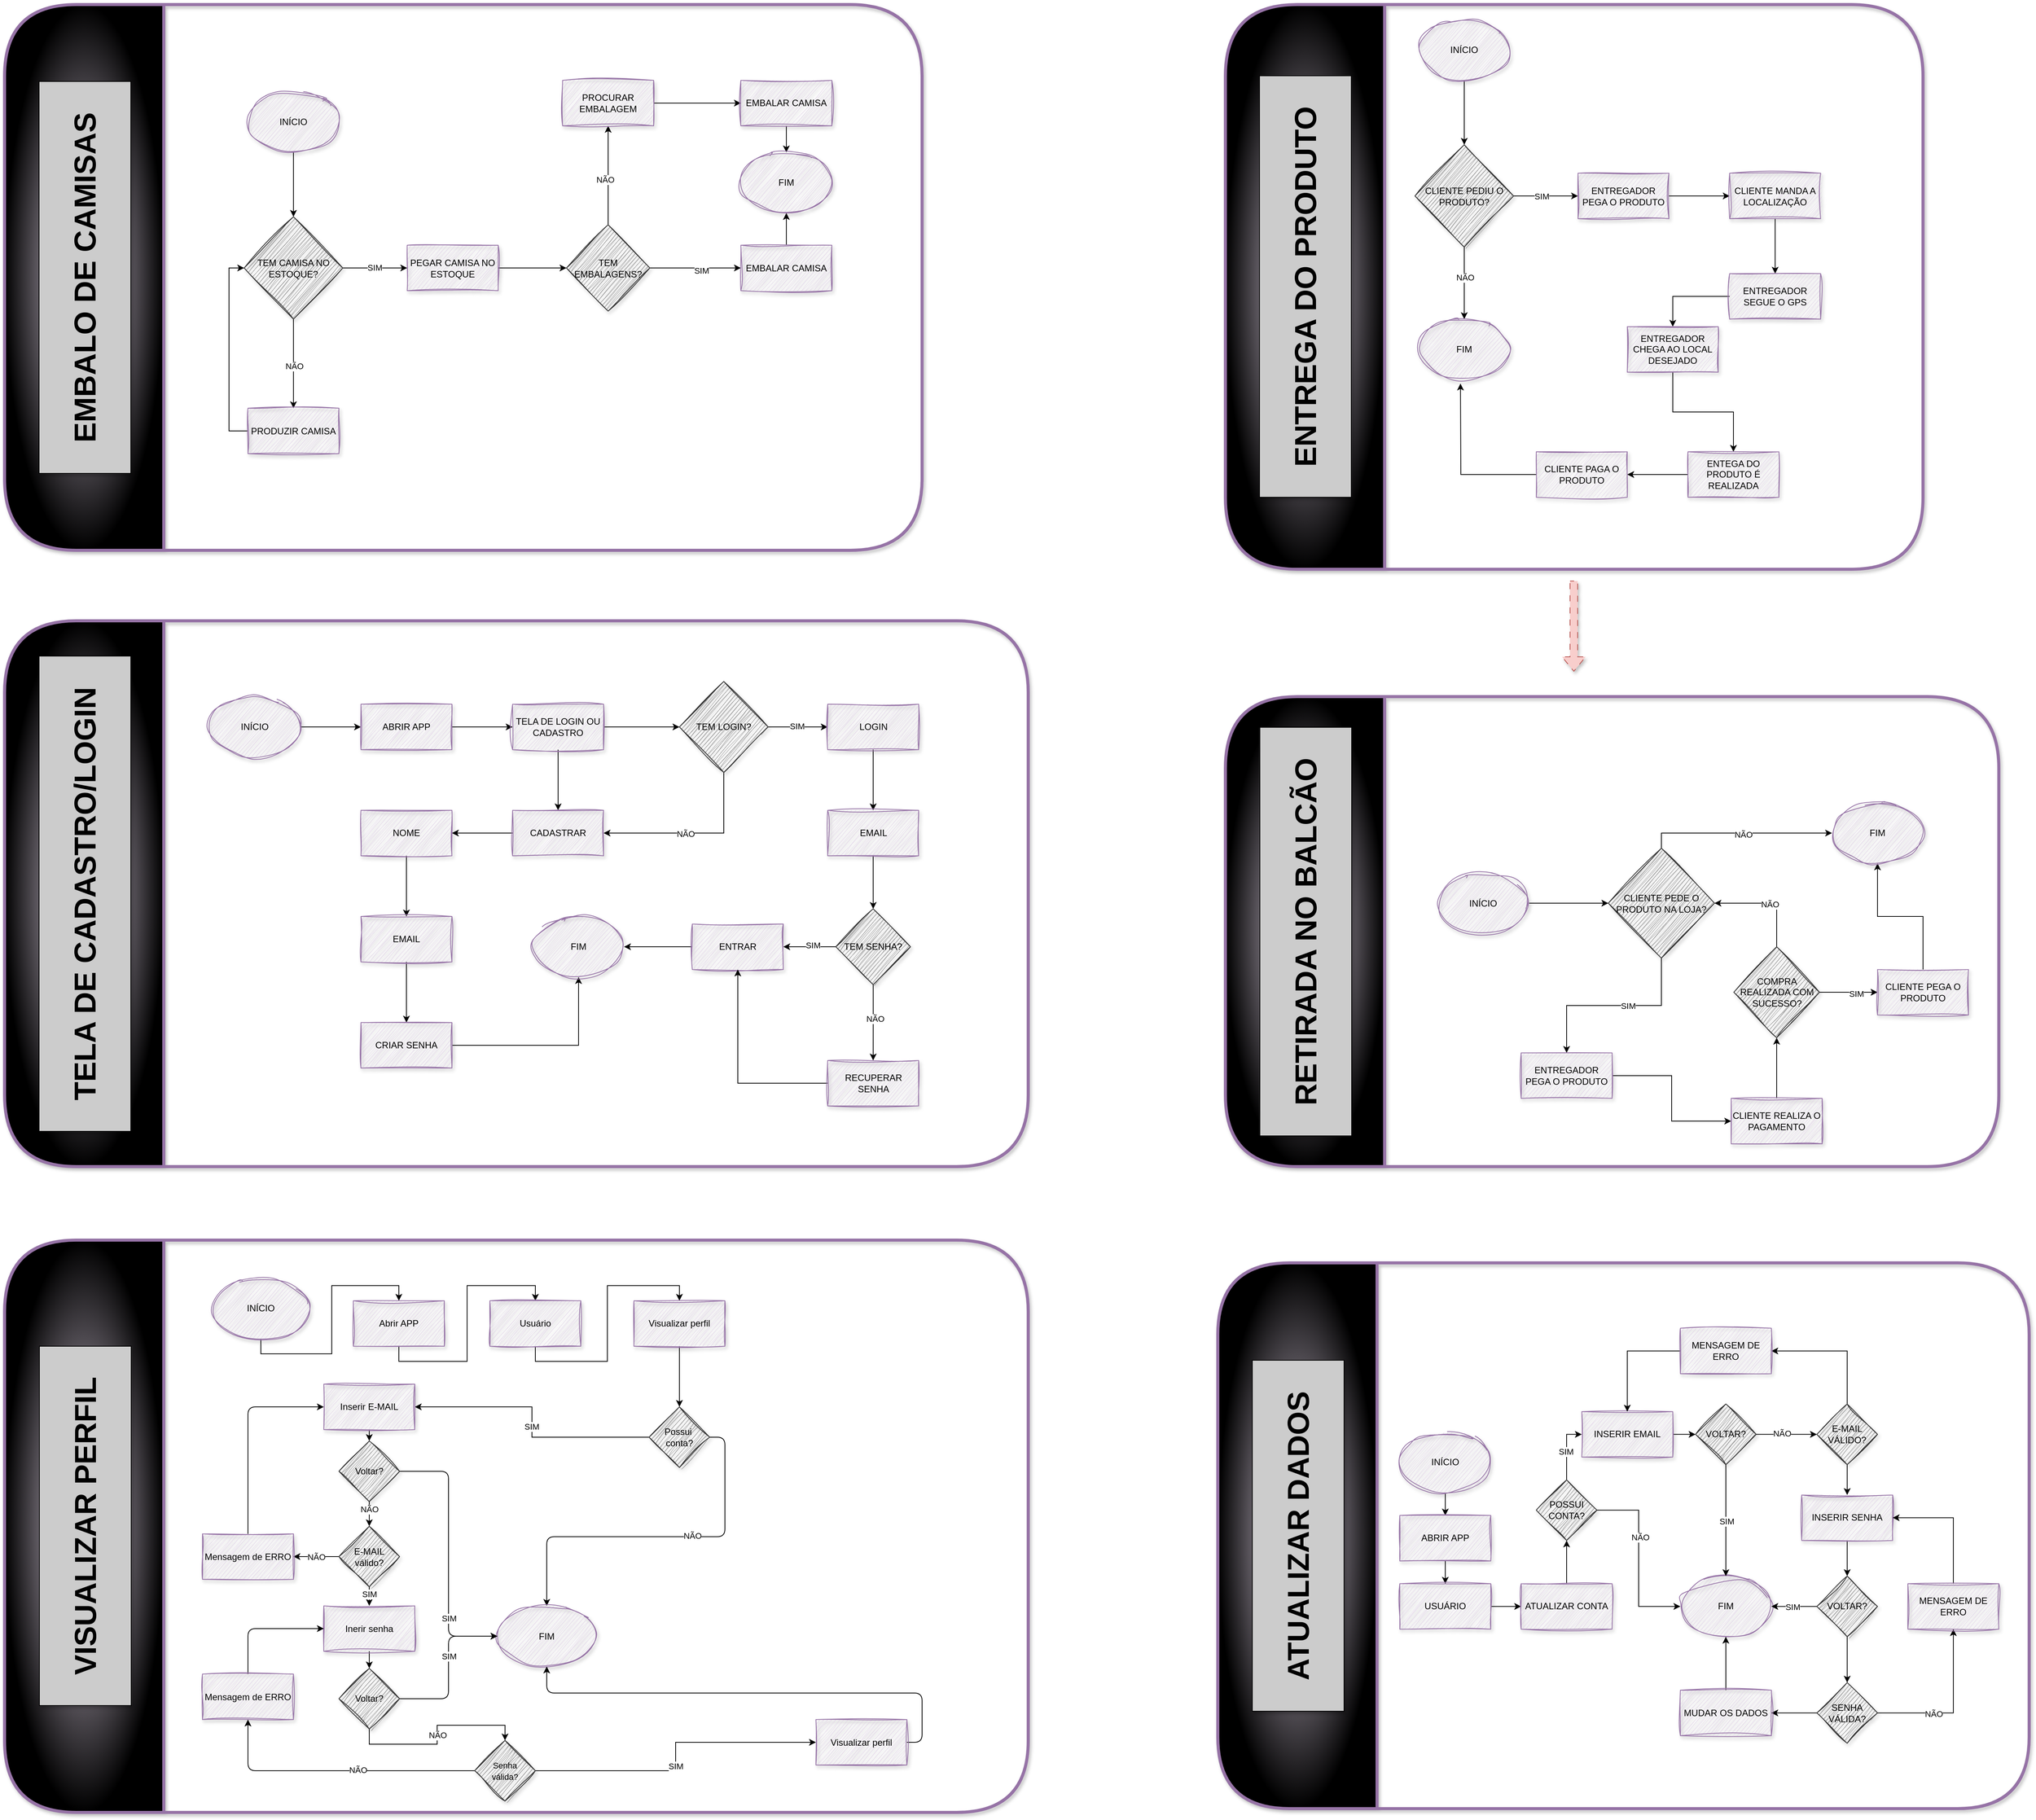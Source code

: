 <mxfile version="24.4.13" type="device">
  <diagram name="Página-1" id="2dj3aInbsEPUunj4bMWg">
    <mxGraphModel dx="3163" dy="823" grid="1" gridSize="10" guides="1" tooltips="1" connect="1" arrows="1" fold="1" page="1" pageScale="1" pageWidth="827" pageHeight="1169" math="0" shadow="0">
      <root>
        <mxCell id="0" />
        <mxCell id="1" parent="0" />
        <mxCell id="L2LrHDuiY713Vmyu1FEo-11" value="" style="edgeStyle=orthogonalEdgeStyle;rounded=0;orthogonalLoop=1;jettySize=auto;html=1;" parent="1" edge="1">
          <mxGeometry relative="1" as="geometry">
            <mxPoint x="496" y="770" as="sourcePoint" />
            <mxPoint x="496" y="770" as="targetPoint" />
          </mxGeometry>
        </mxCell>
        <mxCell id="L2LrHDuiY713Vmyu1FEo-116" style="edgeStyle=orthogonalEdgeStyle;rounded=0;orthogonalLoop=1;jettySize=auto;html=1;exitX=0;exitY=0.5;exitDx=0;exitDy=0;entryX=0;entryY=0.5;entryDx=0;entryDy=0;" parent="1" edge="1">
          <mxGeometry relative="1" as="geometry">
            <mxPoint x="-570" y="1160" as="targetPoint" />
          </mxGeometry>
        </mxCell>
        <mxCell id="L2LrHDuiY713Vmyu1FEo-135" value="&lt;blockquote style=&quot;line-height: 100%; font-size: 40px;&quot;&gt;EMBALO DE CAMISAS&lt;/blockquote&gt;" style="swimlane;horizontal=0;whiteSpace=wrap;html=1;startSize=210;strokeWidth=4;textShadow=1;labelBackgroundColor=#CCCCCC;labelBorderColor=default;fillColor=#e1d5e7;strokeColor=#9673a6;shadow=1;rounded=1;glass=0;swimlaneFillColor=none;gradientColor=default;gradientDirection=radial;" parent="1" vertex="1">
          <mxGeometry x="-1230" y="580" width="1210" height="720" as="geometry" />
        </mxCell>
        <mxCell id="z3RvKmDt7ZSWgqSZPwkr-36" value="" style="edgeStyle=orthogonalEdgeStyle;rounded=0;orthogonalLoop=1;jettySize=auto;html=1;" parent="L2LrHDuiY713Vmyu1FEo-135" source="L2LrHDuiY713Vmyu1FEo-60" target="z3RvKmDt7ZSWgqSZPwkr-35" edge="1">
          <mxGeometry relative="1" as="geometry" />
        </mxCell>
        <mxCell id="L2LrHDuiY713Vmyu1FEo-60" value="INÍCIO" style="ellipse;whiteSpace=wrap;html=1;fillColor=#e1d5e7;strokeColor=#9673a6;shadow=1;gradientColor=none;sketch=1;curveFitting=1;jiggle=2;" parent="L2LrHDuiY713Vmyu1FEo-135" vertex="1">
          <mxGeometry x="321" y="115.01" width="120" height="80" as="geometry" />
        </mxCell>
        <mxCell id="z3RvKmDt7ZSWgqSZPwkr-40" value="" style="edgeStyle=orthogonalEdgeStyle;rounded=0;orthogonalLoop=1;jettySize=auto;html=1;" parent="L2LrHDuiY713Vmyu1FEo-135" source="z3RvKmDt7ZSWgqSZPwkr-35" target="z3RvKmDt7ZSWgqSZPwkr-39" edge="1">
          <mxGeometry relative="1" as="geometry" />
        </mxCell>
        <mxCell id="z3RvKmDt7ZSWgqSZPwkr-42" value="NÃO" style="edgeLabel;html=1;align=center;verticalAlign=middle;resizable=0;points=[];" parent="z3RvKmDt7ZSWgqSZPwkr-40" vertex="1" connectable="0">
          <mxGeometry x="0.056" y="1" relative="1" as="geometry">
            <mxPoint as="offset" />
          </mxGeometry>
        </mxCell>
        <mxCell id="z3RvKmDt7ZSWgqSZPwkr-44" value="" style="edgeStyle=orthogonalEdgeStyle;rounded=0;orthogonalLoop=1;jettySize=auto;html=1;" parent="L2LrHDuiY713Vmyu1FEo-135" source="z3RvKmDt7ZSWgqSZPwkr-35" target="z3RvKmDt7ZSWgqSZPwkr-43" edge="1">
          <mxGeometry relative="1" as="geometry" />
        </mxCell>
        <mxCell id="z3RvKmDt7ZSWgqSZPwkr-45" value="SIM" style="edgeLabel;html=1;align=center;verticalAlign=middle;resizable=0;points=[];" parent="z3RvKmDt7ZSWgqSZPwkr-44" vertex="1" connectable="0">
          <mxGeometry x="-0.021" y="1" relative="1" as="geometry">
            <mxPoint as="offset" />
          </mxGeometry>
        </mxCell>
        <mxCell id="z3RvKmDt7ZSWgqSZPwkr-35" value="TEM CAMISA NO ESTOQUE?" style="rhombus;whiteSpace=wrap;html=1;fillColor=#808080;strokeColor=#333333;shadow=1;sketch=1;curveFitting=1;jiggle=2;" parent="L2LrHDuiY713Vmyu1FEo-135" vertex="1">
          <mxGeometry x="316" y="280.01" width="130" height="135" as="geometry" />
        </mxCell>
        <mxCell id="z3RvKmDt7ZSWgqSZPwkr-41" style="edgeStyle=orthogonalEdgeStyle;rounded=0;orthogonalLoop=1;jettySize=auto;html=1;exitX=0;exitY=0.5;exitDx=0;exitDy=0;entryX=0;entryY=0.5;entryDx=0;entryDy=0;" parent="L2LrHDuiY713Vmyu1FEo-135" source="z3RvKmDt7ZSWgqSZPwkr-39" target="z3RvKmDt7ZSWgqSZPwkr-35" edge="1">
          <mxGeometry relative="1" as="geometry" />
        </mxCell>
        <mxCell id="z3RvKmDt7ZSWgqSZPwkr-39" value="PRODUZIR CAMISA" style="whiteSpace=wrap;html=1;fillColor=#e1d5e7;strokeColor=#9673a6;shadow=1;sketch=1;curveFitting=1;jiggle=2;" parent="L2LrHDuiY713Vmyu1FEo-135" vertex="1">
          <mxGeometry x="321" y="532.51" width="120" height="60" as="geometry" />
        </mxCell>
        <mxCell id="z3RvKmDt7ZSWgqSZPwkr-49" value="" style="edgeStyle=orthogonalEdgeStyle;rounded=0;orthogonalLoop=1;jettySize=auto;html=1;" parent="L2LrHDuiY713Vmyu1FEo-135" source="z3RvKmDt7ZSWgqSZPwkr-43" target="z3RvKmDt7ZSWgqSZPwkr-48" edge="1">
          <mxGeometry relative="1" as="geometry" />
        </mxCell>
        <mxCell id="z3RvKmDt7ZSWgqSZPwkr-43" value="PEGAR CAMISA NO ESTOQUE" style="whiteSpace=wrap;html=1;fillColor=#e1d5e7;strokeColor=#9673a6;shadow=1;sketch=1;curveFitting=1;jiggle=2;" parent="L2LrHDuiY713Vmyu1FEo-135" vertex="1">
          <mxGeometry x="531" y="317.51" width="120" height="60" as="geometry" />
        </mxCell>
        <mxCell id="z3RvKmDt7ZSWgqSZPwkr-51" value="" style="edgeStyle=orthogonalEdgeStyle;rounded=0;orthogonalLoop=1;jettySize=auto;html=1;" parent="L2LrHDuiY713Vmyu1FEo-135" source="z3RvKmDt7ZSWgqSZPwkr-48" target="z3RvKmDt7ZSWgqSZPwkr-50" edge="1">
          <mxGeometry relative="1" as="geometry" />
        </mxCell>
        <mxCell id="z3RvKmDt7ZSWgqSZPwkr-52" value="NÃO" style="edgeLabel;html=1;align=center;verticalAlign=middle;resizable=0;points=[];" parent="z3RvKmDt7ZSWgqSZPwkr-51" vertex="1" connectable="0">
          <mxGeometry x="-0.08" y="4" relative="1" as="geometry">
            <mxPoint as="offset" />
          </mxGeometry>
        </mxCell>
        <mxCell id="z3RvKmDt7ZSWgqSZPwkr-53" value="" style="edgeStyle=orthogonalEdgeStyle;rounded=0;orthogonalLoop=1;jettySize=auto;html=1;" parent="L2LrHDuiY713Vmyu1FEo-135" source="z3RvKmDt7ZSWgqSZPwkr-48" edge="1">
          <mxGeometry relative="1" as="geometry">
            <mxPoint x="971.0" y="347.515" as="targetPoint" />
          </mxGeometry>
        </mxCell>
        <mxCell id="z3RvKmDt7ZSWgqSZPwkr-54" value="SIM" style="edgeLabel;html=1;align=center;verticalAlign=middle;resizable=0;points=[];" parent="z3RvKmDt7ZSWgqSZPwkr-53" vertex="1" connectable="0">
          <mxGeometry x="0.134" y="-3" relative="1" as="geometry">
            <mxPoint as="offset" />
          </mxGeometry>
        </mxCell>
        <mxCell id="z3RvKmDt7ZSWgqSZPwkr-48" value="TEM EMBALAGENS?" style="rhombus;whiteSpace=wrap;html=1;fillColor=#808080;strokeColor=#333333;shadow=1;sketch=1;curveFitting=1;jiggle=2;" parent="L2LrHDuiY713Vmyu1FEo-135" vertex="1">
          <mxGeometry x="741" y="290.64" width="110" height="113.75" as="geometry" />
        </mxCell>
        <mxCell id="z3RvKmDt7ZSWgqSZPwkr-56" value="" style="edgeStyle=orthogonalEdgeStyle;rounded=0;orthogonalLoop=1;jettySize=auto;html=1;" parent="L2LrHDuiY713Vmyu1FEo-135" source="z3RvKmDt7ZSWgqSZPwkr-50" target="z3RvKmDt7ZSWgqSZPwkr-55" edge="1">
          <mxGeometry relative="1" as="geometry" />
        </mxCell>
        <mxCell id="z3RvKmDt7ZSWgqSZPwkr-50" value="PROCURAR EMBALAGEM" style="whiteSpace=wrap;html=1;fillColor=#e1d5e7;strokeColor=#9673a6;shadow=1;sketch=1;curveFitting=1;jiggle=2;" parent="L2LrHDuiY713Vmyu1FEo-135" vertex="1">
          <mxGeometry x="736" y="100.005" width="120" height="60" as="geometry" />
        </mxCell>
        <mxCell id="z3RvKmDt7ZSWgqSZPwkr-65" value="" style="edgeStyle=orthogonalEdgeStyle;rounded=0;orthogonalLoop=1;jettySize=auto;html=1;" parent="L2LrHDuiY713Vmyu1FEo-135" source="z3RvKmDt7ZSWgqSZPwkr-55" target="z3RvKmDt7ZSWgqSZPwkr-62" edge="1">
          <mxGeometry relative="1" as="geometry" />
        </mxCell>
        <mxCell id="z3RvKmDt7ZSWgqSZPwkr-55" value="EMBALAR CAMISA" style="whiteSpace=wrap;html=1;fillColor=#e1d5e7;strokeColor=#9673a6;shadow=1;sketch=1;curveFitting=1;jiggle=2;" parent="L2LrHDuiY713Vmyu1FEo-135" vertex="1">
          <mxGeometry x="971" y="100.005" width="120" height="60" as="geometry" />
        </mxCell>
        <mxCell id="z3RvKmDt7ZSWgqSZPwkr-64" value="" style="edgeStyle=orthogonalEdgeStyle;rounded=0;orthogonalLoop=1;jettySize=auto;html=1;" parent="L2LrHDuiY713Vmyu1FEo-135" source="z3RvKmDt7ZSWgqSZPwkr-59" target="z3RvKmDt7ZSWgqSZPwkr-62" edge="1">
          <mxGeometry relative="1" as="geometry" />
        </mxCell>
        <mxCell id="z3RvKmDt7ZSWgqSZPwkr-59" value="EMBALAR CAMISA" style="whiteSpace=wrap;html=1;fillColor=#e1d5e7;strokeColor=#9673a6;shadow=1;sketch=1;curveFitting=1;jiggle=2;" parent="L2LrHDuiY713Vmyu1FEo-135" vertex="1">
          <mxGeometry x="971" y="317.515" width="120" height="60" as="geometry" />
        </mxCell>
        <mxCell id="z3RvKmDt7ZSWgqSZPwkr-62" value="FIM" style="ellipse;whiteSpace=wrap;html=1;fillColor=#e1d5e7;strokeColor=#9673a6;shadow=1;sketch=1;curveFitting=1;jiggle=2;" parent="L2LrHDuiY713Vmyu1FEo-135" vertex="1">
          <mxGeometry x="971" y="195.01" width="120" height="80" as="geometry" />
        </mxCell>
        <mxCell id="z3RvKmDt7ZSWgqSZPwkr-66" value="&lt;blockquote style=&quot;line-height: 100%; font-size: 40px;&quot;&gt;ENTREGA DO PRODUTO&lt;/blockquote&gt;" style="swimlane;horizontal=0;whiteSpace=wrap;html=1;startSize=210;strokeWidth=4;textShadow=1;labelBackgroundColor=#CCCCCC;labelBorderColor=default;fillColor=#e1d5e7;strokeColor=#9673a6;shadow=1;rounded=1;glass=0;swimlaneFillColor=none;gradientColor=default;gradientDirection=radial;" parent="1" vertex="1">
          <mxGeometry x="380" y="580" width="920" height="744.99" as="geometry" />
        </mxCell>
        <mxCell id="z3RvKmDt7ZSWgqSZPwkr-67" value="" style="edgeStyle=orthogonalEdgeStyle;rounded=0;orthogonalLoop=1;jettySize=auto;html=1;" parent="z3RvKmDt7ZSWgqSZPwkr-66" source="z3RvKmDt7ZSWgqSZPwkr-68" target="z3RvKmDt7ZSWgqSZPwkr-73" edge="1">
          <mxGeometry relative="1" as="geometry" />
        </mxCell>
        <mxCell id="z3RvKmDt7ZSWgqSZPwkr-68" value="INÍCIO" style="ellipse;whiteSpace=wrap;html=1;fillColor=#e1d5e7;strokeColor=#9673a6;shadow=1;sketch=1;curveFitting=1;jiggle=2;" parent="z3RvKmDt7ZSWgqSZPwkr-66" vertex="1">
          <mxGeometry x="255" y="20" width="120" height="80" as="geometry" />
        </mxCell>
        <mxCell id="z3RvKmDt7ZSWgqSZPwkr-95" value="" style="edgeStyle=orthogonalEdgeStyle;rounded=0;orthogonalLoop=1;jettySize=auto;html=1;" parent="z3RvKmDt7ZSWgqSZPwkr-66" source="z3RvKmDt7ZSWgqSZPwkr-73" target="z3RvKmDt7ZSWgqSZPwkr-93" edge="1">
          <mxGeometry relative="1" as="geometry" />
        </mxCell>
        <mxCell id="z3RvKmDt7ZSWgqSZPwkr-96" value="NÃO" style="edgeLabel;html=1;align=center;verticalAlign=middle;resizable=0;points=[];" parent="z3RvKmDt7ZSWgqSZPwkr-95" vertex="1" connectable="0">
          <mxGeometry x="-0.165" y="1" relative="1" as="geometry">
            <mxPoint as="offset" />
          </mxGeometry>
        </mxCell>
        <mxCell id="z3RvKmDt7ZSWgqSZPwkr-98" value="" style="edgeStyle=orthogonalEdgeStyle;rounded=0;orthogonalLoop=1;jettySize=auto;html=1;" parent="z3RvKmDt7ZSWgqSZPwkr-66" source="z3RvKmDt7ZSWgqSZPwkr-73" target="z3RvKmDt7ZSWgqSZPwkr-97" edge="1">
          <mxGeometry relative="1" as="geometry" />
        </mxCell>
        <mxCell id="z3RvKmDt7ZSWgqSZPwkr-101" value="SIM" style="edgeLabel;html=1;align=center;verticalAlign=middle;resizable=0;points=[];" parent="z3RvKmDt7ZSWgqSZPwkr-98" vertex="1" connectable="0">
          <mxGeometry x="-0.145" relative="1" as="geometry">
            <mxPoint as="offset" />
          </mxGeometry>
        </mxCell>
        <mxCell id="z3RvKmDt7ZSWgqSZPwkr-73" value="CLIENTE PEDIU O PRODUTO?" style="rhombus;whiteSpace=wrap;html=1;fillColor=#808080;strokeColor=#333333;shadow=1;sketch=1;curveFitting=1;jiggle=2;" parent="z3RvKmDt7ZSWgqSZPwkr-66" vertex="1">
          <mxGeometry x="250" y="185" width="130" height="135" as="geometry" />
        </mxCell>
        <mxCell id="z3RvKmDt7ZSWgqSZPwkr-93" value="FIM" style="ellipse;whiteSpace=wrap;html=1;fillColor=#e1d5e7;strokeColor=#9673a6;shadow=1;sketch=1;curveFitting=1;jiggle=2;" parent="z3RvKmDt7ZSWgqSZPwkr-66" vertex="1">
          <mxGeometry x="255" y="414.99" width="120" height="80" as="geometry" />
        </mxCell>
        <mxCell id="z3RvKmDt7ZSWgqSZPwkr-103" value="" style="edgeStyle=orthogonalEdgeStyle;rounded=0;orthogonalLoop=1;jettySize=auto;html=1;" parent="z3RvKmDt7ZSWgqSZPwkr-66" source="z3RvKmDt7ZSWgqSZPwkr-97" target="z3RvKmDt7ZSWgqSZPwkr-102" edge="1">
          <mxGeometry relative="1" as="geometry" />
        </mxCell>
        <mxCell id="z3RvKmDt7ZSWgqSZPwkr-97" value="ENTREGADOR PEGA O PRODUTO" style="whiteSpace=wrap;html=1;fillColor=#e1d5e7;strokeColor=#9673a6;shadow=1;sketch=1;curveFitting=1;jiggle=2;" parent="z3RvKmDt7ZSWgqSZPwkr-66" vertex="1">
          <mxGeometry x="465" y="222.5" width="120" height="60" as="geometry" />
        </mxCell>
        <mxCell id="z3RvKmDt7ZSWgqSZPwkr-105" value="" style="edgeStyle=orthogonalEdgeStyle;rounded=0;orthogonalLoop=1;jettySize=auto;html=1;" parent="z3RvKmDt7ZSWgqSZPwkr-66" source="z3RvKmDt7ZSWgqSZPwkr-102" target="z3RvKmDt7ZSWgqSZPwkr-104" edge="1">
          <mxGeometry relative="1" as="geometry" />
        </mxCell>
        <mxCell id="z3RvKmDt7ZSWgqSZPwkr-102" value="CLIENTE MANDA A LOCALIZAÇÃO" style="whiteSpace=wrap;html=1;fillColor=#e1d5e7;strokeColor=#9673a6;shadow=1;sketch=1;curveFitting=1;jiggle=2;" parent="z3RvKmDt7ZSWgqSZPwkr-66" vertex="1">
          <mxGeometry x="665" y="222.5" width="120" height="60" as="geometry" />
        </mxCell>
        <mxCell id="z3RvKmDt7ZSWgqSZPwkr-107" value="" style="edgeStyle=orthogonalEdgeStyle;rounded=0;orthogonalLoop=1;jettySize=auto;html=1;" parent="z3RvKmDt7ZSWgqSZPwkr-66" source="z3RvKmDt7ZSWgqSZPwkr-104" target="z3RvKmDt7ZSWgqSZPwkr-106" edge="1">
          <mxGeometry relative="1" as="geometry" />
        </mxCell>
        <mxCell id="z3RvKmDt7ZSWgqSZPwkr-104" value="ENTREGADOR SEGUE O GPS" style="whiteSpace=wrap;html=1;fillColor=#e1d5e7;strokeColor=#9673a6;shadow=1;sketch=1;curveFitting=1;jiggle=2;" parent="z3RvKmDt7ZSWgqSZPwkr-66" vertex="1">
          <mxGeometry x="665" y="354.99" width="120" height="60" as="geometry" />
        </mxCell>
        <mxCell id="z3RvKmDt7ZSWgqSZPwkr-134" value="" style="edgeStyle=orthogonalEdgeStyle;rounded=0;orthogonalLoop=1;jettySize=auto;html=1;" parent="z3RvKmDt7ZSWgqSZPwkr-66" source="z3RvKmDt7ZSWgqSZPwkr-106" target="z3RvKmDt7ZSWgqSZPwkr-108" edge="1">
          <mxGeometry relative="1" as="geometry" />
        </mxCell>
        <mxCell id="z3RvKmDt7ZSWgqSZPwkr-106" value="ENTREGADOR CHEGA AO LOCAL DESEJADO" style="whiteSpace=wrap;html=1;fillColor=#e1d5e7;strokeColor=#9673a6;shadow=1;sketch=1;curveFitting=1;jiggle=2;" parent="z3RvKmDt7ZSWgqSZPwkr-66" vertex="1">
          <mxGeometry x="530" y="424.99" width="120" height="60" as="geometry" />
        </mxCell>
        <mxCell id="z3RvKmDt7ZSWgqSZPwkr-138" value="" style="edgeStyle=orthogonalEdgeStyle;rounded=0;orthogonalLoop=1;jettySize=auto;html=1;" parent="z3RvKmDt7ZSWgqSZPwkr-66" source="z3RvKmDt7ZSWgqSZPwkr-108" target="z3RvKmDt7ZSWgqSZPwkr-137" edge="1">
          <mxGeometry relative="1" as="geometry" />
        </mxCell>
        <mxCell id="z3RvKmDt7ZSWgqSZPwkr-108" value="ENTEGA DO PRODUTO É REALIZADA" style="whiteSpace=wrap;html=1;fillColor=#e1d5e7;strokeColor=#9673a6;shadow=1;sketch=1;curveFitting=1;jiggle=2;" parent="z3RvKmDt7ZSWgqSZPwkr-66" vertex="1">
          <mxGeometry x="610" y="590" width="120" height="60" as="geometry" />
        </mxCell>
        <mxCell id="z3RvKmDt7ZSWgqSZPwkr-139" style="edgeStyle=orthogonalEdgeStyle;rounded=0;orthogonalLoop=1;jettySize=auto;html=1;exitX=0;exitY=0.5;exitDx=0;exitDy=0;" parent="z3RvKmDt7ZSWgqSZPwkr-66" source="z3RvKmDt7ZSWgqSZPwkr-137" edge="1">
          <mxGeometry relative="1" as="geometry">
            <mxPoint x="310" y="500" as="targetPoint" />
          </mxGeometry>
        </mxCell>
        <mxCell id="z3RvKmDt7ZSWgqSZPwkr-137" value="CLIENTE PAGA O PRODUTO" style="whiteSpace=wrap;html=1;fillColor=#e1d5e7;strokeColor=#9673a6;shadow=1;sketch=1;curveFitting=1;jiggle=2;" parent="z3RvKmDt7ZSWgqSZPwkr-66" vertex="1">
          <mxGeometry x="410" y="590" width="120" height="60" as="geometry" />
        </mxCell>
        <mxCell id="z3RvKmDt7ZSWgqSZPwkr-111" value="&lt;blockquote style=&quot;line-height: 100%; font-size: 40px;&quot;&gt;RETIRADA NO BALCÃO&lt;/blockquote&gt;" style="swimlane;horizontal=0;whiteSpace=wrap;html=1;startSize=210;strokeWidth=4;textShadow=1;labelBackgroundColor=#CCCCCC;labelBorderColor=default;fillColor=#e1d5e7;strokeColor=#9673a6;shadow=1;rounded=1;glass=0;swimlaneFillColor=none;gradientColor=default;gradientDirection=radial;" parent="1" vertex="1">
          <mxGeometry x="380" y="1493" width="1020" height="620" as="geometry" />
        </mxCell>
        <mxCell id="z3RvKmDt7ZSWgqSZPwkr-112" value="" style="edgeStyle=orthogonalEdgeStyle;rounded=0;orthogonalLoop=1;jettySize=auto;html=1;" parent="z3RvKmDt7ZSWgqSZPwkr-111" source="z3RvKmDt7ZSWgqSZPwkr-113" target="z3RvKmDt7ZSWgqSZPwkr-118" edge="1">
          <mxGeometry relative="1" as="geometry" />
        </mxCell>
        <mxCell id="z3RvKmDt7ZSWgqSZPwkr-113" value="INÍCIO" style="ellipse;whiteSpace=wrap;html=1;fillColor=#e1d5e7;strokeColor=#9673a6;shadow=1;sketch=1;curveFitting=1;jiggle=2;" parent="z3RvKmDt7ZSWgqSZPwkr-111" vertex="1">
          <mxGeometry x="280" y="232.5" width="120" height="80" as="geometry" />
        </mxCell>
        <mxCell id="z3RvKmDt7ZSWgqSZPwkr-116" value="" style="edgeStyle=orthogonalEdgeStyle;rounded=0;orthogonalLoop=1;jettySize=auto;html=1;" parent="z3RvKmDt7ZSWgqSZPwkr-111" source="z3RvKmDt7ZSWgqSZPwkr-118" target="z3RvKmDt7ZSWgqSZPwkr-121" edge="1">
          <mxGeometry relative="1" as="geometry" />
        </mxCell>
        <mxCell id="z3RvKmDt7ZSWgqSZPwkr-117" value="SIM" style="edgeLabel;html=1;align=center;verticalAlign=middle;resizable=0;points=[];" parent="z3RvKmDt7ZSWgqSZPwkr-116" vertex="1" connectable="0">
          <mxGeometry x="-0.145" relative="1" as="geometry">
            <mxPoint as="offset" />
          </mxGeometry>
        </mxCell>
        <mxCell id="z3RvKmDt7ZSWgqSZPwkr-154" style="edgeStyle=orthogonalEdgeStyle;rounded=0;orthogonalLoop=1;jettySize=auto;html=1;exitX=0.5;exitY=0;exitDx=0;exitDy=0;entryX=0;entryY=0.5;entryDx=0;entryDy=0;" parent="z3RvKmDt7ZSWgqSZPwkr-111" source="z3RvKmDt7ZSWgqSZPwkr-118" target="z3RvKmDt7ZSWgqSZPwkr-151" edge="1">
          <mxGeometry relative="1" as="geometry" />
        </mxCell>
        <mxCell id="z3RvKmDt7ZSWgqSZPwkr-155" value="NÃO" style="edgeLabel;html=1;align=center;verticalAlign=middle;resizable=0;points=[];" parent="z3RvKmDt7ZSWgqSZPwkr-154" vertex="1" connectable="0">
          <mxGeometry x="0.041" y="-2" relative="1" as="geometry">
            <mxPoint as="offset" />
          </mxGeometry>
        </mxCell>
        <mxCell id="z3RvKmDt7ZSWgqSZPwkr-118" value="CLIENTE PEDE O PRODUTO NA LOJA?" style="rhombus;whiteSpace=wrap;html=1;fillColor=#808080;strokeColor=#333333;shadow=1;sketch=1;curveFitting=1;jiggle=2;" parent="z3RvKmDt7ZSWgqSZPwkr-111" vertex="1">
          <mxGeometry x="505" y="200" width="140" height="145" as="geometry" />
        </mxCell>
        <mxCell id="z3RvKmDt7ZSWgqSZPwkr-120" value="" style="edgeStyle=orthogonalEdgeStyle;rounded=0;orthogonalLoop=1;jettySize=auto;html=1;" parent="z3RvKmDt7ZSWgqSZPwkr-111" source="z3RvKmDt7ZSWgqSZPwkr-121" target="z3RvKmDt7ZSWgqSZPwkr-123" edge="1">
          <mxGeometry relative="1" as="geometry" />
        </mxCell>
        <mxCell id="z3RvKmDt7ZSWgqSZPwkr-121" value="ENTREGADOR PEGA O PRODUTO" style="whiteSpace=wrap;html=1;fillColor=#e1d5e7;strokeColor=#9673a6;shadow=1;sketch=1;curveFitting=1;jiggle=2;" parent="z3RvKmDt7ZSWgqSZPwkr-111" vertex="1">
          <mxGeometry x="390" y="470" width="120" height="60" as="geometry" />
        </mxCell>
        <mxCell id="z3RvKmDt7ZSWgqSZPwkr-144" value="" style="edgeStyle=orthogonalEdgeStyle;rounded=0;orthogonalLoop=1;jettySize=auto;html=1;" parent="z3RvKmDt7ZSWgqSZPwkr-111" source="z3RvKmDt7ZSWgqSZPwkr-123" target="z3RvKmDt7ZSWgqSZPwkr-143" edge="1">
          <mxGeometry relative="1" as="geometry" />
        </mxCell>
        <mxCell id="z3RvKmDt7ZSWgqSZPwkr-123" value="CLIENTE REALIZA O PAGAMENTO" style="whiteSpace=wrap;html=1;fillColor=#e1d5e7;strokeColor=#9673a6;shadow=1;sketch=1;curveFitting=1;jiggle=2;" parent="z3RvKmDt7ZSWgqSZPwkr-111" vertex="1">
          <mxGeometry x="667" y="530" width="120" height="60" as="geometry" />
        </mxCell>
        <mxCell id="z3RvKmDt7ZSWgqSZPwkr-146" value="" style="edgeStyle=orthogonalEdgeStyle;rounded=0;orthogonalLoop=1;jettySize=auto;html=1;" parent="z3RvKmDt7ZSWgqSZPwkr-111" source="z3RvKmDt7ZSWgqSZPwkr-143" target="z3RvKmDt7ZSWgqSZPwkr-145" edge="1">
          <mxGeometry relative="1" as="geometry" />
        </mxCell>
        <mxCell id="z3RvKmDt7ZSWgqSZPwkr-147" value="SIM" style="edgeLabel;html=1;align=center;verticalAlign=middle;resizable=0;points=[];" parent="z3RvKmDt7ZSWgqSZPwkr-146" vertex="1" connectable="0">
          <mxGeometry x="0.268" y="-2" relative="1" as="geometry">
            <mxPoint as="offset" />
          </mxGeometry>
        </mxCell>
        <mxCell id="z3RvKmDt7ZSWgqSZPwkr-149" style="edgeStyle=orthogonalEdgeStyle;rounded=0;orthogonalLoop=1;jettySize=auto;html=1;exitX=0.5;exitY=0;exitDx=0;exitDy=0;entryX=1;entryY=0.5;entryDx=0;entryDy=0;" parent="z3RvKmDt7ZSWgqSZPwkr-111" source="z3RvKmDt7ZSWgqSZPwkr-143" target="z3RvKmDt7ZSWgqSZPwkr-118" edge="1">
          <mxGeometry relative="1" as="geometry" />
        </mxCell>
        <mxCell id="z3RvKmDt7ZSWgqSZPwkr-150" value="NÃO" style="edgeLabel;html=1;align=center;verticalAlign=middle;resizable=0;points=[];" parent="z3RvKmDt7ZSWgqSZPwkr-149" vertex="1" connectable="0">
          <mxGeometry x="-0.042" y="1" relative="1" as="geometry">
            <mxPoint as="offset" />
          </mxGeometry>
        </mxCell>
        <mxCell id="z3RvKmDt7ZSWgqSZPwkr-143" value="COMPRA REALIZADA COM SUCESSO?" style="rhombus;whiteSpace=wrap;html=1;fillColor=#808080;strokeColor=#333333;shadow=1;sketch=1;curveFitting=1;jiggle=2;" parent="z3RvKmDt7ZSWgqSZPwkr-111" vertex="1">
          <mxGeometry x="670.5" y="330" width="113" height="120" as="geometry" />
        </mxCell>
        <mxCell id="z3RvKmDt7ZSWgqSZPwkr-153" style="edgeStyle=orthogonalEdgeStyle;rounded=0;orthogonalLoop=1;jettySize=auto;html=1;entryX=0.5;entryY=1;entryDx=0;entryDy=0;" parent="z3RvKmDt7ZSWgqSZPwkr-111" source="z3RvKmDt7ZSWgqSZPwkr-145" target="z3RvKmDt7ZSWgqSZPwkr-151" edge="1">
          <mxGeometry relative="1" as="geometry" />
        </mxCell>
        <mxCell id="z3RvKmDt7ZSWgqSZPwkr-145" value="CLIENTE PEGA O PRODUTO" style="whiteSpace=wrap;html=1;fillColor=#e1d5e7;strokeColor=#9673a6;shadow=1;sketch=1;curveFitting=1;jiggle=2;" parent="z3RvKmDt7ZSWgqSZPwkr-111" vertex="1">
          <mxGeometry x="860" y="360" width="120" height="60" as="geometry" />
        </mxCell>
        <mxCell id="z3RvKmDt7ZSWgqSZPwkr-151" value="FIM" style="ellipse;whiteSpace=wrap;html=1;fillColor=#e1d5e7;strokeColor=#9673a6;shadow=1;sketch=1;curveFitting=1;jiggle=2;" parent="z3RvKmDt7ZSWgqSZPwkr-111" vertex="1">
          <mxGeometry x="800" y="140" width="120" height="80" as="geometry" />
        </mxCell>
        <mxCell id="z3RvKmDt7ZSWgqSZPwkr-156" value="" style="shape=flexArrow;endArrow=classic;html=1;rounded=0;fillColor=#f8cecc;strokeColor=#b85450;flowAnimation=1;shadow=1;" parent="1" edge="1">
          <mxGeometry width="50" height="50" relative="1" as="geometry">
            <mxPoint x="839.52" y="1340" as="sourcePoint" />
            <mxPoint x="839.52" y="1460" as="targetPoint" />
          </mxGeometry>
        </mxCell>
        <mxCell id="mJm-k3CJqpuzlL0PKSec-1" value="&lt;blockquote style=&quot;line-height: 100%; font-size: 40px;&quot;&gt;TELA DE CADASTRO/LOGIN&lt;/blockquote&gt;" style="swimlane;horizontal=0;whiteSpace=wrap;html=1;startSize=210;strokeWidth=4;textShadow=1;labelBackgroundColor=#CCCCCC;labelBorderColor=default;fillColor=#e1d5e7;strokeColor=#9673a6;shadow=1;rounded=1;glass=0;swimlaneFillColor=none;gradientColor=default;gradientDirection=radial;" vertex="1" parent="1">
          <mxGeometry x="-1230" y="1393" width="1350" height="720" as="geometry" />
        </mxCell>
        <mxCell id="mJm-k3CJqpuzlL0PKSec-27" value="" style="edgeStyle=orthogonalEdgeStyle;rounded=0;orthogonalLoop=1;jettySize=auto;html=1;" edge="1" parent="mJm-k3CJqpuzlL0PKSec-1" source="mJm-k3CJqpuzlL0PKSec-3" target="mJm-k3CJqpuzlL0PKSec-26">
          <mxGeometry relative="1" as="geometry" />
        </mxCell>
        <mxCell id="mJm-k3CJqpuzlL0PKSec-3" value="INÍCIO" style="ellipse;whiteSpace=wrap;html=1;fillColor=#E1D5E7;strokeColor=#9673A6;shadow=1;sketch=1;curveFitting=1;jiggle=2;" vertex="1" parent="mJm-k3CJqpuzlL0PKSec-1">
          <mxGeometry x="270" y="100" width="120" height="80" as="geometry" />
        </mxCell>
        <mxCell id="mJm-k3CJqpuzlL0PKSec-29" value="" style="edgeStyle=orthogonalEdgeStyle;rounded=0;orthogonalLoop=1;jettySize=auto;html=1;" edge="1" parent="mJm-k3CJqpuzlL0PKSec-1" source="mJm-k3CJqpuzlL0PKSec-26" target="mJm-k3CJqpuzlL0PKSec-28">
          <mxGeometry relative="1" as="geometry" />
        </mxCell>
        <mxCell id="mJm-k3CJqpuzlL0PKSec-26" value="ABRIR APP" style="whiteSpace=wrap;html=1;fillColor=#e1d5e7;strokeColor=#9673a6;shadow=1;sketch=1;curveFitting=1;jiggle=2;" vertex="1" parent="mJm-k3CJqpuzlL0PKSec-1">
          <mxGeometry x="470" y="110" width="120" height="60" as="geometry" />
        </mxCell>
        <mxCell id="mJm-k3CJqpuzlL0PKSec-31" value="" style="edgeStyle=orthogonalEdgeStyle;rounded=0;orthogonalLoop=1;jettySize=auto;html=1;" edge="1" parent="mJm-k3CJqpuzlL0PKSec-1" source="mJm-k3CJqpuzlL0PKSec-28" target="mJm-k3CJqpuzlL0PKSec-30">
          <mxGeometry relative="1" as="geometry" />
        </mxCell>
        <mxCell id="mJm-k3CJqpuzlL0PKSec-33" value="" style="edgeStyle=orthogonalEdgeStyle;rounded=0;orthogonalLoop=1;jettySize=auto;html=1;" edge="1" parent="mJm-k3CJqpuzlL0PKSec-1" source="mJm-k3CJqpuzlL0PKSec-28" target="mJm-k3CJqpuzlL0PKSec-32">
          <mxGeometry relative="1" as="geometry" />
        </mxCell>
        <mxCell id="mJm-k3CJqpuzlL0PKSec-28" value="TELA DE LOGIN OU CADASTRO" style="whiteSpace=wrap;html=1;fillColor=#e1d5e7;strokeColor=#9673a6;shadow=1;sketch=1;curveFitting=1;jiggle=2;" vertex="1" parent="mJm-k3CJqpuzlL0PKSec-1">
          <mxGeometry x="670" y="110" width="120" height="60" as="geometry" />
        </mxCell>
        <mxCell id="mJm-k3CJqpuzlL0PKSec-62" value="" style="edgeStyle=orthogonalEdgeStyle;rounded=0;orthogonalLoop=1;jettySize=auto;html=1;" edge="1" parent="mJm-k3CJqpuzlL0PKSec-1" source="mJm-k3CJqpuzlL0PKSec-30" target="mJm-k3CJqpuzlL0PKSec-61">
          <mxGeometry relative="1" as="geometry" />
        </mxCell>
        <mxCell id="mJm-k3CJqpuzlL0PKSec-30" value="CADASTRAR" style="whiteSpace=wrap;html=1;fillColor=#e1d5e7;strokeColor=#9673a6;shadow=1;sketch=1;curveFitting=1;jiggle=2;" vertex="1" parent="mJm-k3CJqpuzlL0PKSec-1">
          <mxGeometry x="670" y="250" width="120" height="60" as="geometry" />
        </mxCell>
        <mxCell id="mJm-k3CJqpuzlL0PKSec-34" style="edgeStyle=orthogonalEdgeStyle;rounded=0;orthogonalLoop=1;jettySize=auto;html=1;exitX=0.5;exitY=1;exitDx=0;exitDy=0;entryX=1;entryY=0.5;entryDx=0;entryDy=0;" edge="1" parent="mJm-k3CJqpuzlL0PKSec-1" source="mJm-k3CJqpuzlL0PKSec-32" target="mJm-k3CJqpuzlL0PKSec-30">
          <mxGeometry relative="1" as="geometry" />
        </mxCell>
        <mxCell id="mJm-k3CJqpuzlL0PKSec-35" value="NÃO" style="edgeLabel;html=1;align=center;verticalAlign=middle;resizable=0;points=[];" vertex="1" connectable="0" parent="mJm-k3CJqpuzlL0PKSec-34">
          <mxGeometry x="0.096" y="1" relative="1" as="geometry">
            <mxPoint as="offset" />
          </mxGeometry>
        </mxCell>
        <mxCell id="mJm-k3CJqpuzlL0PKSec-37" value="" style="edgeStyle=orthogonalEdgeStyle;rounded=0;orthogonalLoop=1;jettySize=auto;html=1;" edge="1" parent="mJm-k3CJqpuzlL0PKSec-1" source="mJm-k3CJqpuzlL0PKSec-32" target="mJm-k3CJqpuzlL0PKSec-36">
          <mxGeometry relative="1" as="geometry" />
        </mxCell>
        <mxCell id="mJm-k3CJqpuzlL0PKSec-45" value="SIM" style="edgeLabel;html=1;align=center;verticalAlign=middle;resizable=0;points=[];" vertex="1" connectable="0" parent="mJm-k3CJqpuzlL0PKSec-37">
          <mxGeometry x="-0.046" y="1" relative="1" as="geometry">
            <mxPoint as="offset" />
          </mxGeometry>
        </mxCell>
        <mxCell id="mJm-k3CJqpuzlL0PKSec-32" value="TEM LOGIN?" style="rhombus;whiteSpace=wrap;html=1;fillColor=#808080;strokeColor=#333333;shadow=1;sketch=1;curveFitting=1;jiggle=2;" vertex="1" parent="mJm-k3CJqpuzlL0PKSec-1">
          <mxGeometry x="890" y="80" width="117" height="120" as="geometry" />
        </mxCell>
        <mxCell id="mJm-k3CJqpuzlL0PKSec-51" value="" style="edgeStyle=orthogonalEdgeStyle;rounded=0;orthogonalLoop=1;jettySize=auto;html=1;" edge="1" parent="mJm-k3CJqpuzlL0PKSec-1" source="mJm-k3CJqpuzlL0PKSec-36" target="mJm-k3CJqpuzlL0PKSec-50">
          <mxGeometry relative="1" as="geometry" />
        </mxCell>
        <mxCell id="mJm-k3CJqpuzlL0PKSec-36" value="LOGIN" style="whiteSpace=wrap;html=1;fillColor=#e1d5e7;strokeColor=#9673a6;shadow=1;sketch=1;curveFitting=1;jiggle=2;" vertex="1" parent="mJm-k3CJqpuzlL0PKSec-1">
          <mxGeometry x="1085.5" y="110" width="120" height="60" as="geometry" />
        </mxCell>
        <mxCell id="mJm-k3CJqpuzlL0PKSec-53" value="" style="edgeStyle=orthogonalEdgeStyle;rounded=0;orthogonalLoop=1;jettySize=auto;html=1;" edge="1" parent="mJm-k3CJqpuzlL0PKSec-1" source="mJm-k3CJqpuzlL0PKSec-50" target="mJm-k3CJqpuzlL0PKSec-52">
          <mxGeometry relative="1" as="geometry" />
        </mxCell>
        <mxCell id="mJm-k3CJqpuzlL0PKSec-50" value="EMAIL" style="whiteSpace=wrap;html=1;fillColor=#e1d5e7;strokeColor=#9673a6;shadow=1;sketch=1;curveFitting=1;jiggle=2;" vertex="1" parent="mJm-k3CJqpuzlL0PKSec-1">
          <mxGeometry x="1085.5" y="250" width="120" height="60" as="geometry" />
        </mxCell>
        <mxCell id="mJm-k3CJqpuzlL0PKSec-55" value="" style="edgeStyle=orthogonalEdgeStyle;rounded=0;orthogonalLoop=1;jettySize=auto;html=1;" edge="1" parent="mJm-k3CJqpuzlL0PKSec-1" source="mJm-k3CJqpuzlL0PKSec-52" target="mJm-k3CJqpuzlL0PKSec-54">
          <mxGeometry relative="1" as="geometry" />
        </mxCell>
        <mxCell id="mJm-k3CJqpuzlL0PKSec-56" value="SIM" style="edgeLabel;html=1;align=center;verticalAlign=middle;resizable=0;points=[];" vertex="1" connectable="0" parent="mJm-k3CJqpuzlL0PKSec-55">
          <mxGeometry x="-0.114" y="-2" relative="1" as="geometry">
            <mxPoint as="offset" />
          </mxGeometry>
        </mxCell>
        <mxCell id="mJm-k3CJqpuzlL0PKSec-58" value="" style="edgeStyle=orthogonalEdgeStyle;rounded=0;orthogonalLoop=1;jettySize=auto;html=1;" edge="1" parent="mJm-k3CJqpuzlL0PKSec-1" source="mJm-k3CJqpuzlL0PKSec-52" target="mJm-k3CJqpuzlL0PKSec-57">
          <mxGeometry relative="1" as="geometry" />
        </mxCell>
        <mxCell id="mJm-k3CJqpuzlL0PKSec-60" value="NÃO" style="edgeLabel;html=1;align=center;verticalAlign=middle;resizable=0;points=[];" vertex="1" connectable="0" parent="mJm-k3CJqpuzlL0PKSec-58">
          <mxGeometry x="-0.113" y="2" relative="1" as="geometry">
            <mxPoint as="offset" />
          </mxGeometry>
        </mxCell>
        <mxCell id="mJm-k3CJqpuzlL0PKSec-52" value="TEM SENHA?" style="rhombus;whiteSpace=wrap;html=1;fillColor=#808080;strokeColor=#333333;shadow=1;sketch=1;curveFitting=1;jiggle=2;" vertex="1" parent="mJm-k3CJqpuzlL0PKSec-1">
          <mxGeometry x="1096.25" y="380" width="98.5" height="100" as="geometry" />
        </mxCell>
        <mxCell id="mJm-k3CJqpuzlL0PKSec-69" value="" style="edgeStyle=orthogonalEdgeStyle;rounded=0;orthogonalLoop=1;jettySize=auto;html=1;entryX=1;entryY=0.5;entryDx=0;entryDy=0;" edge="1" parent="mJm-k3CJqpuzlL0PKSec-1" source="mJm-k3CJqpuzlL0PKSec-54" target="mJm-k3CJqpuzlL0PKSec-67">
          <mxGeometry relative="1" as="geometry">
            <mxPoint x="807" y="430" as="targetPoint" />
          </mxGeometry>
        </mxCell>
        <mxCell id="mJm-k3CJqpuzlL0PKSec-54" value="ENTRAR" style="whiteSpace=wrap;html=1;fillColor=#e1d5e7;strokeColor=#9673a6;shadow=1;sketch=1;curveFitting=1;jiggle=2;" vertex="1" parent="mJm-k3CJqpuzlL0PKSec-1">
          <mxGeometry x="907" y="400" width="120" height="60" as="geometry" />
        </mxCell>
        <mxCell id="mJm-k3CJqpuzlL0PKSec-59" style="edgeStyle=orthogonalEdgeStyle;rounded=0;orthogonalLoop=1;jettySize=auto;html=1;exitX=0;exitY=0.5;exitDx=0;exitDy=0;entryX=0.5;entryY=1;entryDx=0;entryDy=0;" edge="1" parent="mJm-k3CJqpuzlL0PKSec-1" source="mJm-k3CJqpuzlL0PKSec-57" target="mJm-k3CJqpuzlL0PKSec-54">
          <mxGeometry relative="1" as="geometry" />
        </mxCell>
        <mxCell id="mJm-k3CJqpuzlL0PKSec-57" value="RECUPERAR SENHA" style="whiteSpace=wrap;html=1;fillColor=#e1d5e7;strokeColor=#9673a6;shadow=1;sketch=1;curveFitting=1;jiggle=2;" vertex="1" parent="mJm-k3CJqpuzlL0PKSec-1">
          <mxGeometry x="1085.5" y="580" width="120" height="60" as="geometry" />
        </mxCell>
        <mxCell id="mJm-k3CJqpuzlL0PKSec-64" value="" style="edgeStyle=orthogonalEdgeStyle;rounded=0;orthogonalLoop=1;jettySize=auto;html=1;" edge="1" parent="mJm-k3CJqpuzlL0PKSec-1" source="mJm-k3CJqpuzlL0PKSec-61" target="mJm-k3CJqpuzlL0PKSec-63">
          <mxGeometry relative="1" as="geometry" />
        </mxCell>
        <mxCell id="mJm-k3CJqpuzlL0PKSec-61" value="NOME" style="whiteSpace=wrap;html=1;fillColor=#e1d5e7;strokeColor=#9673a6;shadow=1;sketch=1;curveFitting=1;jiggle=2;" vertex="1" parent="mJm-k3CJqpuzlL0PKSec-1">
          <mxGeometry x="470" y="250" width="120" height="60" as="geometry" />
        </mxCell>
        <mxCell id="mJm-k3CJqpuzlL0PKSec-66" value="" style="edgeStyle=orthogonalEdgeStyle;rounded=0;orthogonalLoop=1;jettySize=auto;html=1;" edge="1" parent="mJm-k3CJqpuzlL0PKSec-1" source="mJm-k3CJqpuzlL0PKSec-63" target="mJm-k3CJqpuzlL0PKSec-65">
          <mxGeometry relative="1" as="geometry" />
        </mxCell>
        <mxCell id="mJm-k3CJqpuzlL0PKSec-63" value="EMAIL" style="whiteSpace=wrap;html=1;fillColor=#e1d5e7;strokeColor=#9673a6;shadow=1;sketch=1;curveFitting=1;jiggle=2;" vertex="1" parent="mJm-k3CJqpuzlL0PKSec-1">
          <mxGeometry x="470" y="390" width="120" height="60" as="geometry" />
        </mxCell>
        <mxCell id="mJm-k3CJqpuzlL0PKSec-70" style="edgeStyle=orthogonalEdgeStyle;rounded=0;orthogonalLoop=1;jettySize=auto;html=1;exitX=1;exitY=0.5;exitDx=0;exitDy=0;entryX=0.5;entryY=1;entryDx=0;entryDy=0;" edge="1" parent="mJm-k3CJqpuzlL0PKSec-1" source="mJm-k3CJqpuzlL0PKSec-65" target="mJm-k3CJqpuzlL0PKSec-67">
          <mxGeometry relative="1" as="geometry" />
        </mxCell>
        <mxCell id="mJm-k3CJqpuzlL0PKSec-65" value="CRIAR SENHA" style="whiteSpace=wrap;html=1;fillColor=#e1d5e7;strokeColor=#9673a6;shadow=1;sketch=1;curveFitting=1;jiggle=2;" vertex="1" parent="mJm-k3CJqpuzlL0PKSec-1">
          <mxGeometry x="470" y="530" width="120" height="60" as="geometry" />
        </mxCell>
        <mxCell id="mJm-k3CJqpuzlL0PKSec-67" value="FIM" style="ellipse;whiteSpace=wrap;html=1;fillColor=#e1d5e7;strokeColor=#9673a6;shadow=1;sketch=1;curveFitting=1;jiggle=2;" vertex="1" parent="mJm-k3CJqpuzlL0PKSec-1">
          <mxGeometry x="697" y="390" width="120" height="80" as="geometry" />
        </mxCell>
        <mxCell id="mJm-k3CJqpuzlL0PKSec-71" value="&lt;blockquote style=&quot;line-height: 100%; font-size: 40px;&quot;&gt;VISUALIZAR PERFIL&lt;/blockquote&gt;" style="swimlane;horizontal=0;whiteSpace=wrap;html=1;startSize=210;strokeWidth=4;textShadow=1;labelBackgroundColor=#CCCCCC;labelBorderColor=default;fillColor=#e1d5e7;strokeColor=#9673a6;shadow=1;rounded=1;glass=0;swimlaneFillColor=none;gradientColor=default;gradientDirection=radial;" vertex="1" parent="1">
          <mxGeometry x="-1230" y="2210" width="1350" height="755" as="geometry" />
        </mxCell>
        <mxCell id="mJm-k3CJqpuzlL0PKSec-107" style="edgeStyle=orthogonalEdgeStyle;rounded=0;orthogonalLoop=1;jettySize=auto;html=1;exitX=0.5;exitY=1;exitDx=0;exitDy=0;entryX=0.5;entryY=0;entryDx=0;entryDy=0;" edge="1" parent="mJm-k3CJqpuzlL0PKSec-71" source="mJm-k3CJqpuzlL0PKSec-108" target="mJm-k3CJqpuzlL0PKSec-110">
          <mxGeometry relative="1" as="geometry" />
        </mxCell>
        <mxCell id="mJm-k3CJqpuzlL0PKSec-108" value="&lt;span&gt;INÍCIO&lt;/span&gt;" style="ellipse;whiteSpace=wrap;html=1;fillColor=#E1D5E7;strokeColor=#9673A6;rounded=1;fontStyle=0;sketch=1;curveFitting=1;jiggle=2;shadow=1;" vertex="1" parent="mJm-k3CJqpuzlL0PKSec-71">
          <mxGeometry x="273" y="50" width="130" height="80" as="geometry" />
        </mxCell>
        <mxCell id="mJm-k3CJqpuzlL0PKSec-109" style="edgeStyle=orthogonalEdgeStyle;rounded=0;orthogonalLoop=1;jettySize=auto;html=1;exitX=0.5;exitY=1;exitDx=0;exitDy=0;entryX=0.5;entryY=0;entryDx=0;entryDy=0;" edge="1" parent="mJm-k3CJqpuzlL0PKSec-71" source="mJm-k3CJqpuzlL0PKSec-110" target="mJm-k3CJqpuzlL0PKSec-112">
          <mxGeometry relative="1" as="geometry" />
        </mxCell>
        <mxCell id="mJm-k3CJqpuzlL0PKSec-110" value="Abrir APP" style="rounded=0;whiteSpace=wrap;html=1;fillColor=#E1D5E7;strokeColor=#9673A6;fillStyle=auto;gradientColor=none;sketch=1;curveFitting=1;jiggle=2;shadow=1;" vertex="1" parent="mJm-k3CJqpuzlL0PKSec-71">
          <mxGeometry x="460" y="80" width="120" height="60" as="geometry" />
        </mxCell>
        <mxCell id="mJm-k3CJqpuzlL0PKSec-111" style="edgeStyle=orthogonalEdgeStyle;rounded=0;orthogonalLoop=1;jettySize=auto;html=1;exitX=0.5;exitY=1;exitDx=0;exitDy=0;entryX=0.5;entryY=0;entryDx=0;entryDy=0;" edge="1" parent="mJm-k3CJqpuzlL0PKSec-71" source="mJm-k3CJqpuzlL0PKSec-112" target="mJm-k3CJqpuzlL0PKSec-114">
          <mxGeometry relative="1" as="geometry" />
        </mxCell>
        <mxCell id="mJm-k3CJqpuzlL0PKSec-112" value="Usuário" style="rounded=0;whiteSpace=wrap;html=1;fillColor=#E1D5E7;strokeColor=#9673A6;sketch=1;curveFitting=1;jiggle=2;shadow=1;" vertex="1" parent="mJm-k3CJqpuzlL0PKSec-71">
          <mxGeometry x="640" y="80" width="120" height="60" as="geometry" />
        </mxCell>
        <mxCell id="mJm-k3CJqpuzlL0PKSec-113" style="edgeStyle=orthogonalEdgeStyle;rounded=0;orthogonalLoop=1;jettySize=auto;html=1;exitX=0.5;exitY=1;exitDx=0;exitDy=0;entryX=0.5;entryY=0;entryDx=0;entryDy=0;" edge="1" parent="mJm-k3CJqpuzlL0PKSec-71" source="mJm-k3CJqpuzlL0PKSec-114" target="mJm-k3CJqpuzlL0PKSec-119">
          <mxGeometry relative="1" as="geometry" />
        </mxCell>
        <mxCell id="mJm-k3CJqpuzlL0PKSec-114" value="Visualizar perfil" style="rounded=0;whiteSpace=wrap;html=1;fillColor=#E1D5E7;strokeColor=#9673A6;sketch=1;curveFitting=1;jiggle=2;shadow=1;" vertex="1" parent="mJm-k3CJqpuzlL0PKSec-71">
          <mxGeometry x="830" y="80" width="120" height="60" as="geometry" />
        </mxCell>
        <mxCell id="mJm-k3CJqpuzlL0PKSec-115" style="edgeStyle=orthogonalEdgeStyle;rounded=1;orthogonalLoop=1;jettySize=auto;html=1;exitX=1;exitY=0.5;exitDx=0;exitDy=0;entryX=0.5;entryY=0;entryDx=0;entryDy=0;curved=0;" edge="1" parent="mJm-k3CJqpuzlL0PKSec-71" source="mJm-k3CJqpuzlL0PKSec-119" target="mJm-k3CJqpuzlL0PKSec-120">
          <mxGeometry relative="1" as="geometry" />
        </mxCell>
        <mxCell id="mJm-k3CJqpuzlL0PKSec-116" value="NÃO" style="edgeLabel;html=1;align=center;verticalAlign=middle;resizable=0;points=[];" vertex="1" connectable="0" parent="mJm-k3CJqpuzlL0PKSec-115">
          <mxGeometry x="-0.186" y="-2" relative="1" as="geometry">
            <mxPoint as="offset" />
          </mxGeometry>
        </mxCell>
        <mxCell id="mJm-k3CJqpuzlL0PKSec-117" value="" style="edgeStyle=orthogonalEdgeStyle;rounded=0;orthogonalLoop=1;jettySize=auto;html=1;" edge="1" parent="mJm-k3CJqpuzlL0PKSec-71" source="mJm-k3CJqpuzlL0PKSec-119" target="mJm-k3CJqpuzlL0PKSec-122">
          <mxGeometry relative="1" as="geometry" />
        </mxCell>
        <mxCell id="mJm-k3CJqpuzlL0PKSec-118" value="SIM" style="edgeLabel;html=1;align=center;verticalAlign=middle;resizable=0;points=[];" vertex="1" connectable="0" parent="mJm-k3CJqpuzlL0PKSec-117">
          <mxGeometry x="-0.032" y="1" relative="1" as="geometry">
            <mxPoint as="offset" />
          </mxGeometry>
        </mxCell>
        <mxCell id="mJm-k3CJqpuzlL0PKSec-119" value="Possui&amp;nbsp;&lt;div&gt;conta?&lt;/div&gt;" style="rhombus;whiteSpace=wrap;html=1;rounded=0;fillColor=#808080;strokeColor=#333333;shadow=1;sketch=1;curveFitting=1;jiggle=2;" vertex="1" parent="mJm-k3CJqpuzlL0PKSec-71">
          <mxGeometry x="850" y="220" width="80" height="80" as="geometry" />
        </mxCell>
        <mxCell id="mJm-k3CJqpuzlL0PKSec-120" value="FIM" style="ellipse;whiteSpace=wrap;html=1;fontStyle=0;fillColor=#E1D5E7;strokeColor=#9673A6;rounded=1;labelBackgroundColor=none;labelBorderColor=none;textShadow=0;shadow=1;sketch=1;curveFitting=1;jiggle=2;" vertex="1" parent="mJm-k3CJqpuzlL0PKSec-71">
          <mxGeometry x="650" y="482.5" width="130" height="80" as="geometry" />
        </mxCell>
        <mxCell id="mJm-k3CJqpuzlL0PKSec-121" style="edgeStyle=orthogonalEdgeStyle;rounded=0;orthogonalLoop=1;jettySize=auto;html=1;exitX=0.5;exitY=1;exitDx=0;exitDy=0;entryX=0.5;entryY=0;entryDx=0;entryDy=0;" edge="1" parent="mJm-k3CJqpuzlL0PKSec-71" source="mJm-k3CJqpuzlL0PKSec-122" target="mJm-k3CJqpuzlL0PKSec-142">
          <mxGeometry relative="1" as="geometry" />
        </mxCell>
        <mxCell id="mJm-k3CJqpuzlL0PKSec-122" value="Inserir E-MAIL" style="rounded=0;whiteSpace=wrap;html=1;fillColor=#E1D5E7;strokeColor=#9673A6;sketch=1;curveFitting=1;jiggle=2;shadow=1;" vertex="1" parent="mJm-k3CJqpuzlL0PKSec-71">
          <mxGeometry x="421" y="190" width="120" height="60" as="geometry" />
        </mxCell>
        <mxCell id="mJm-k3CJqpuzlL0PKSec-123" value="" style="edgeStyle=orthogonalEdgeStyle;rounded=0;orthogonalLoop=1;jettySize=auto;html=1;" edge="1" parent="mJm-k3CJqpuzlL0PKSec-71" source="mJm-k3CJqpuzlL0PKSec-127" target="mJm-k3CJqpuzlL0PKSec-129">
          <mxGeometry relative="1" as="geometry" />
        </mxCell>
        <mxCell id="mJm-k3CJqpuzlL0PKSec-124" value="NÃO" style="edgeLabel;html=1;align=center;verticalAlign=middle;resizable=0;points=[];" vertex="1" connectable="0" parent="mJm-k3CJqpuzlL0PKSec-123">
          <mxGeometry x="-0.3" y="-1" relative="1" as="geometry">
            <mxPoint x="-9" y="1" as="offset" />
          </mxGeometry>
        </mxCell>
        <mxCell id="mJm-k3CJqpuzlL0PKSec-125" style="edgeStyle=orthogonalEdgeStyle;rounded=0;orthogonalLoop=1;jettySize=auto;html=1;exitX=0.5;exitY=1;exitDx=0;exitDy=0;entryX=0.5;entryY=0;entryDx=0;entryDy=0;" edge="1" parent="mJm-k3CJqpuzlL0PKSec-71" source="mJm-k3CJqpuzlL0PKSec-127" target="mJm-k3CJqpuzlL0PKSec-131">
          <mxGeometry relative="1" as="geometry" />
        </mxCell>
        <mxCell id="mJm-k3CJqpuzlL0PKSec-126" value="SIM" style="edgeLabel;html=1;align=center;verticalAlign=middle;resizable=0;points=[];" vertex="1" connectable="0" parent="mJm-k3CJqpuzlL0PKSec-125">
          <mxGeometry x="-0.296" relative="1" as="geometry">
            <mxPoint as="offset" />
          </mxGeometry>
        </mxCell>
        <mxCell id="mJm-k3CJqpuzlL0PKSec-127" value="E-MAIL&lt;div&gt;válido?&lt;/div&gt;" style="rhombus;whiteSpace=wrap;html=1;rounded=0;fillColor=#808080;strokeColor=#333333;sketch=1;curveFitting=1;jiggle=2;shadow=1;" vertex="1" parent="mJm-k3CJqpuzlL0PKSec-71">
          <mxGeometry x="441" y="377.5" width="80" height="80" as="geometry" />
        </mxCell>
        <mxCell id="mJm-k3CJqpuzlL0PKSec-128" style="edgeStyle=orthogonalEdgeStyle;rounded=1;orthogonalLoop=1;jettySize=auto;html=1;exitX=0.5;exitY=0;exitDx=0;exitDy=0;entryX=0;entryY=0.5;entryDx=0;entryDy=0;curved=0;" edge="1" parent="mJm-k3CJqpuzlL0PKSec-71" source="mJm-k3CJqpuzlL0PKSec-129" target="mJm-k3CJqpuzlL0PKSec-122">
          <mxGeometry relative="1" as="geometry" />
        </mxCell>
        <mxCell id="mJm-k3CJqpuzlL0PKSec-129" value="Mensagem de ERRO" style="rounded=0;whiteSpace=wrap;html=1;fillColor=#E1D5E7;strokeColor=#9673A6;sketch=1;curveFitting=1;jiggle=2;shadow=1;" vertex="1" parent="mJm-k3CJqpuzlL0PKSec-71">
          <mxGeometry x="261" y="387.5" width="120" height="60" as="geometry" />
        </mxCell>
        <mxCell id="mJm-k3CJqpuzlL0PKSec-130" style="edgeStyle=orthogonalEdgeStyle;rounded=0;orthogonalLoop=1;jettySize=auto;html=1;exitX=0.5;exitY=1;exitDx=0;exitDy=0;entryX=0.5;entryY=0;entryDx=0;entryDy=0;" edge="1" parent="mJm-k3CJqpuzlL0PKSec-71" source="mJm-k3CJqpuzlL0PKSec-131" target="mJm-k3CJqpuzlL0PKSec-145">
          <mxGeometry relative="1" as="geometry" />
        </mxCell>
        <mxCell id="mJm-k3CJqpuzlL0PKSec-131" value="Inerir senha" style="rounded=0;whiteSpace=wrap;html=1;fillColor=#E1D5E7;strokeColor=#9673A6;sketch=1;curveFitting=1;jiggle=2;shadow=1;" vertex="1" parent="mJm-k3CJqpuzlL0PKSec-71">
          <mxGeometry x="421" y="482.5" width="120" height="60" as="geometry" />
        </mxCell>
        <mxCell id="mJm-k3CJqpuzlL0PKSec-132" style="edgeStyle=orthogonalEdgeStyle;rounded=1;orthogonalLoop=1;jettySize=auto;html=1;exitX=0.5;exitY=0;exitDx=0;exitDy=0;entryX=0;entryY=0.5;entryDx=0;entryDy=0;curved=0;" edge="1" parent="mJm-k3CJqpuzlL0PKSec-71" source="mJm-k3CJqpuzlL0PKSec-133" target="mJm-k3CJqpuzlL0PKSec-131">
          <mxGeometry relative="1" as="geometry" />
        </mxCell>
        <mxCell id="mJm-k3CJqpuzlL0PKSec-133" value="Mensagem de ERRO" style="rounded=0;whiteSpace=wrap;html=1;fillColor=#E1D5E7;strokeColor=#9673A6;shadow=1;sketch=1;curveFitting=1;jiggle=2;" vertex="1" parent="mJm-k3CJqpuzlL0PKSec-71">
          <mxGeometry x="261" y="572.5" width="120" height="60" as="geometry" />
        </mxCell>
        <mxCell id="mJm-k3CJqpuzlL0PKSec-134" value="" style="edgeStyle=orthogonalEdgeStyle;rounded=1;orthogonalLoop=1;jettySize=auto;html=1;curved=0;" edge="1" parent="mJm-k3CJqpuzlL0PKSec-71" source="mJm-k3CJqpuzlL0PKSec-137" target="mJm-k3CJqpuzlL0PKSec-133">
          <mxGeometry relative="1" as="geometry" />
        </mxCell>
        <mxCell id="mJm-k3CJqpuzlL0PKSec-135" value="NÃO" style="edgeLabel;html=1;align=center;verticalAlign=middle;resizable=0;points=[];" vertex="1" connectable="0" parent="mJm-k3CJqpuzlL0PKSec-134">
          <mxGeometry x="-0.16" y="-1" relative="1" as="geometry">
            <mxPoint as="offset" />
          </mxGeometry>
        </mxCell>
        <mxCell id="mJm-k3CJqpuzlL0PKSec-136" value="SIM" style="edgeStyle=orthogonalEdgeStyle;rounded=0;orthogonalLoop=1;jettySize=auto;html=1;exitX=1;exitY=0.5;exitDx=0;exitDy=0;entryX=0;entryY=0.5;entryDx=0;entryDy=0;" edge="1" parent="mJm-k3CJqpuzlL0PKSec-71" source="mJm-k3CJqpuzlL0PKSec-137" target="mJm-k3CJqpuzlL0PKSec-139">
          <mxGeometry x="-0.059" relative="1" as="geometry">
            <Array as="points" />
            <mxPoint as="offset" />
          </mxGeometry>
        </mxCell>
        <mxCell id="mJm-k3CJqpuzlL0PKSec-137" value="&lt;span style=&quot;font-size: 11px;&quot;&gt;Senha&lt;/span&gt;&lt;div&gt;&lt;span style=&quot;font-size: 11px;&quot;&gt;válida?&lt;/span&gt;&lt;/div&gt;" style="rhombus;whiteSpace=wrap;html=1;rounded=0;fillColor=#808080;strokeColor=#333333;shadow=1;sketch=1;curveFitting=1;jiggle=2;" vertex="1" parent="mJm-k3CJqpuzlL0PKSec-71">
          <mxGeometry x="620" y="660" width="80" height="80" as="geometry" />
        </mxCell>
        <mxCell id="mJm-k3CJqpuzlL0PKSec-138" style="edgeStyle=orthogonalEdgeStyle;rounded=1;orthogonalLoop=1;jettySize=auto;html=1;exitX=1;exitY=0.5;exitDx=0;exitDy=0;entryX=0.5;entryY=1;entryDx=0;entryDy=0;curved=0;" edge="1" parent="mJm-k3CJqpuzlL0PKSec-71" source="mJm-k3CJqpuzlL0PKSec-139" target="mJm-k3CJqpuzlL0PKSec-120">
          <mxGeometry relative="1" as="geometry" />
        </mxCell>
        <mxCell id="mJm-k3CJqpuzlL0PKSec-139" value="Visualizar perfil" style="rounded=0;whiteSpace=wrap;html=1;fillColor=#E1D5E7;strokeColor=#9673A6;sketch=1;curveFitting=1;jiggle=2;shadow=1;" vertex="1" parent="mJm-k3CJqpuzlL0PKSec-71">
          <mxGeometry x="1070" y="632.5" width="120" height="60" as="geometry" />
        </mxCell>
        <mxCell id="mJm-k3CJqpuzlL0PKSec-140" value="NÃO" style="edgeStyle=orthogonalEdgeStyle;rounded=0;orthogonalLoop=1;jettySize=auto;html=1;exitX=0.5;exitY=1;exitDx=0;exitDy=0;entryX=0.5;entryY=0;entryDx=0;entryDy=0;" edge="1" parent="mJm-k3CJqpuzlL0PKSec-71" source="mJm-k3CJqpuzlL0PKSec-142" target="mJm-k3CJqpuzlL0PKSec-127">
          <mxGeometry x="-0.385" relative="1" as="geometry">
            <mxPoint as="offset" />
          </mxGeometry>
        </mxCell>
        <mxCell id="mJm-k3CJqpuzlL0PKSec-141" value="SIM" style="edgeStyle=orthogonalEdgeStyle;rounded=1;orthogonalLoop=1;jettySize=auto;html=1;exitX=1;exitY=0.5;exitDx=0;exitDy=0;entryX=0;entryY=0.5;entryDx=0;entryDy=0;curved=0;" edge="1" parent="mJm-k3CJqpuzlL0PKSec-71" source="mJm-k3CJqpuzlL0PKSec-142" target="mJm-k3CJqpuzlL0PKSec-120">
          <mxGeometry x="0.491" relative="1" as="geometry">
            <mxPoint as="offset" />
          </mxGeometry>
        </mxCell>
        <mxCell id="mJm-k3CJqpuzlL0PKSec-142" value="Voltar?" style="rhombus;whiteSpace=wrap;html=1;rounded=0;fillColor=#808080;strokeColor=#333333;shadow=1;sketch=1;curveFitting=1;jiggle=2;" vertex="1" parent="mJm-k3CJqpuzlL0PKSec-71">
          <mxGeometry x="441" y="265" width="80" height="80" as="geometry" />
        </mxCell>
        <mxCell id="mJm-k3CJqpuzlL0PKSec-143" value="NÃO" style="edgeStyle=orthogonalEdgeStyle;rounded=0;orthogonalLoop=1;jettySize=auto;html=1;exitX=0.5;exitY=1;exitDx=0;exitDy=0;entryX=0.5;entryY=0;entryDx=0;entryDy=0;" edge="1" parent="mJm-k3CJqpuzlL0PKSec-71" source="mJm-k3CJqpuzlL0PKSec-145" target="mJm-k3CJqpuzlL0PKSec-137">
          <mxGeometry relative="1" as="geometry" />
        </mxCell>
        <mxCell id="mJm-k3CJqpuzlL0PKSec-144" value="SIM" style="edgeStyle=orthogonalEdgeStyle;rounded=1;orthogonalLoop=1;jettySize=auto;html=1;exitX=1;exitY=0.5;exitDx=0;exitDy=0;curved=0;entryX=0;entryY=0.5;entryDx=0;entryDy=0;" edge="1" parent="mJm-k3CJqpuzlL0PKSec-71" source="mJm-k3CJqpuzlL0PKSec-145" target="mJm-k3CJqpuzlL0PKSec-120">
          <mxGeometry x="0.128" relative="1" as="geometry">
            <mxPoint x="791" y="565" as="targetPoint" />
            <mxPoint y="-1" as="offset" />
          </mxGeometry>
        </mxCell>
        <mxCell id="mJm-k3CJqpuzlL0PKSec-145" value="Voltar?" style="rhombus;whiteSpace=wrap;html=1;rounded=0;fillColor=#808080;strokeColor=#333333;sketch=1;curveFitting=1;jiggle=2;shadow=1;" vertex="1" parent="mJm-k3CJqpuzlL0PKSec-71">
          <mxGeometry x="441" y="565" width="80" height="80" as="geometry" />
        </mxCell>
        <mxCell id="mJm-k3CJqpuzlL0PKSec-147" value="&lt;blockquote style=&quot;line-height: 100%; font-size: 40px;&quot;&gt;ATUALIZAR DADOS&lt;/blockquote&gt;" style="swimlane;horizontal=0;whiteSpace=wrap;html=1;startSize=210;strokeWidth=4;textShadow=1;labelBackgroundColor=#CCCCCC;labelBorderColor=default;fillColor=#e1d5e7;strokeColor=#9673a6;shadow=1;rounded=1;glass=0;swimlaneFillColor=none;gradientColor=default;gradientDirection=radial;" vertex="1" parent="1">
          <mxGeometry x="370" y="2240" width="1070" height="720" as="geometry" />
        </mxCell>
        <mxCell id="mJm-k3CJqpuzlL0PKSec-170" value="" style="edgeStyle=orthogonalEdgeStyle;rounded=0;orthogonalLoop=1;jettySize=auto;html=1;" edge="1" parent="mJm-k3CJqpuzlL0PKSec-147" source="mJm-k3CJqpuzlL0PKSec-149" target="mJm-k3CJqpuzlL0PKSec-169">
          <mxGeometry relative="1" as="geometry" />
        </mxCell>
        <mxCell id="mJm-k3CJqpuzlL0PKSec-149" value="INÍCIO" style="ellipse;whiteSpace=wrap;html=1;fillColor=#e1d5e7;strokeColor=#9673a6;shadow=1;sketch=1;curveFitting=1;jiggle=2;" vertex="1" parent="mJm-k3CJqpuzlL0PKSec-147">
          <mxGeometry x="240" y="223.25" width="120" height="80" as="geometry" />
        </mxCell>
        <mxCell id="mJm-k3CJqpuzlL0PKSec-166" value="FIM" style="ellipse;whiteSpace=wrap;html=1;fillColor=#e1d5e7;strokeColor=#9673a6;shadow=1;sketch=1;curveFitting=1;jiggle=2;" vertex="1" parent="mJm-k3CJqpuzlL0PKSec-147">
          <mxGeometry x="610" y="413.25" width="120" height="80" as="geometry" />
        </mxCell>
        <mxCell id="mJm-k3CJqpuzlL0PKSec-172" value="" style="edgeStyle=orthogonalEdgeStyle;rounded=0;orthogonalLoop=1;jettySize=auto;html=1;" edge="1" parent="mJm-k3CJqpuzlL0PKSec-147" source="mJm-k3CJqpuzlL0PKSec-169" target="mJm-k3CJqpuzlL0PKSec-171">
          <mxGeometry relative="1" as="geometry" />
        </mxCell>
        <mxCell id="mJm-k3CJqpuzlL0PKSec-169" value="ABRIR APP" style="whiteSpace=wrap;html=1;fillColor=#e1d5e7;strokeColor=#9673a6;shadow=1;sketch=1;curveFitting=1;jiggle=2;" vertex="1" parent="mJm-k3CJqpuzlL0PKSec-147">
          <mxGeometry x="240" y="333.25" width="120" height="60" as="geometry" />
        </mxCell>
        <mxCell id="mJm-k3CJqpuzlL0PKSec-174" value="" style="edgeStyle=orthogonalEdgeStyle;rounded=0;orthogonalLoop=1;jettySize=auto;html=1;" edge="1" parent="mJm-k3CJqpuzlL0PKSec-147" source="mJm-k3CJqpuzlL0PKSec-171" target="mJm-k3CJqpuzlL0PKSec-173">
          <mxGeometry relative="1" as="geometry" />
        </mxCell>
        <mxCell id="mJm-k3CJqpuzlL0PKSec-171" value="USUÁRIO" style="whiteSpace=wrap;html=1;fillColor=#e1d5e7;strokeColor=#9673a6;shadow=1;sketch=1;curveFitting=1;jiggle=2;" vertex="1" parent="mJm-k3CJqpuzlL0PKSec-147">
          <mxGeometry x="240" y="423.25" width="120" height="60" as="geometry" />
        </mxCell>
        <mxCell id="mJm-k3CJqpuzlL0PKSec-184" value="" style="edgeStyle=orthogonalEdgeStyle;rounded=0;orthogonalLoop=1;jettySize=auto;html=1;entryX=0.5;entryY=1;entryDx=0;entryDy=0;entryPerimeter=0;" edge="1" parent="mJm-k3CJqpuzlL0PKSec-147" source="mJm-k3CJqpuzlL0PKSec-173" target="mJm-k3CJqpuzlL0PKSec-181">
          <mxGeometry relative="1" as="geometry" />
        </mxCell>
        <mxCell id="mJm-k3CJqpuzlL0PKSec-173" value="ATUALIZAR CONTA" style="whiteSpace=wrap;html=1;fillColor=#e1d5e7;strokeColor=#9673a6;shadow=1;sketch=1;curveFitting=1;jiggle=2;" vertex="1" parent="mJm-k3CJqpuzlL0PKSec-147">
          <mxGeometry x="400" y="423.25" width="120" height="60" as="geometry" />
        </mxCell>
        <mxCell id="mJm-k3CJqpuzlL0PKSec-185" style="edgeStyle=orthogonalEdgeStyle;rounded=0;orthogonalLoop=1;jettySize=auto;html=1;exitX=1;exitY=0.5;exitDx=0;exitDy=0;entryX=0;entryY=0.5;entryDx=0;entryDy=0;" edge="1" parent="mJm-k3CJqpuzlL0PKSec-147" source="mJm-k3CJqpuzlL0PKSec-181" target="mJm-k3CJqpuzlL0PKSec-166">
          <mxGeometry relative="1" as="geometry" />
        </mxCell>
        <mxCell id="mJm-k3CJqpuzlL0PKSec-190" value="NÃO" style="edgeLabel;html=1;align=center;verticalAlign=middle;resizable=0;points=[];" vertex="1" connectable="0" parent="mJm-k3CJqpuzlL0PKSec-185">
          <mxGeometry x="-0.242" y="2" relative="1" as="geometry">
            <mxPoint as="offset" />
          </mxGeometry>
        </mxCell>
        <mxCell id="mJm-k3CJqpuzlL0PKSec-188" style="edgeStyle=orthogonalEdgeStyle;rounded=0;orthogonalLoop=1;jettySize=auto;html=1;exitX=0.5;exitY=0;exitDx=0;exitDy=0;entryX=0;entryY=0.5;entryDx=0;entryDy=0;" edge="1" parent="mJm-k3CJqpuzlL0PKSec-147" source="mJm-k3CJqpuzlL0PKSec-181" target="mJm-k3CJqpuzlL0PKSec-186">
          <mxGeometry relative="1" as="geometry" />
        </mxCell>
        <mxCell id="mJm-k3CJqpuzlL0PKSec-189" value="SIM" style="edgeLabel;html=1;align=center;verticalAlign=middle;resizable=0;points=[];" vertex="1" connectable="0" parent="mJm-k3CJqpuzlL0PKSec-188">
          <mxGeometry x="-0.046" y="1" relative="1" as="geometry">
            <mxPoint as="offset" />
          </mxGeometry>
        </mxCell>
        <mxCell id="mJm-k3CJqpuzlL0PKSec-181" value="POSSUI CONTA?" style="rhombus;whiteSpace=wrap;html=1;fillColor=#808080;strokeColor=#333333;shadow=1;sketch=1;curveFitting=1;jiggle=2;" vertex="1" parent="mJm-k3CJqpuzlL0PKSec-147">
          <mxGeometry x="420" y="286.25" width="80" height="80" as="geometry" />
        </mxCell>
        <mxCell id="mJm-k3CJqpuzlL0PKSec-192" value="" style="edgeStyle=orthogonalEdgeStyle;rounded=0;orthogonalLoop=1;jettySize=auto;html=1;" edge="1" parent="mJm-k3CJqpuzlL0PKSec-147" source="mJm-k3CJqpuzlL0PKSec-186">
          <mxGeometry relative="1" as="geometry">
            <mxPoint x="630" y="226.25" as="targetPoint" />
          </mxGeometry>
        </mxCell>
        <mxCell id="mJm-k3CJqpuzlL0PKSec-186" value="INSERIR EMAIL" style="whiteSpace=wrap;html=1;fillColor=#e1d5e7;strokeColor=#9673a6;shadow=1;sketch=1;curveFitting=1;jiggle=2;" vertex="1" parent="mJm-k3CJqpuzlL0PKSec-147">
          <mxGeometry x="480" y="196.25" width="120" height="60" as="geometry" />
        </mxCell>
        <mxCell id="mJm-k3CJqpuzlL0PKSec-198" value="" style="edgeStyle=orthogonalEdgeStyle;rounded=0;orthogonalLoop=1;jettySize=auto;html=1;" edge="1" parent="mJm-k3CJqpuzlL0PKSec-147" source="mJm-k3CJqpuzlL0PKSec-196" target="mJm-k3CJqpuzlL0PKSec-197">
          <mxGeometry relative="1" as="geometry" />
        </mxCell>
        <mxCell id="mJm-k3CJqpuzlL0PKSec-207" value="NÃO" style="edgeLabel;html=1;align=center;verticalAlign=middle;resizable=0;points=[];" vertex="1" connectable="0" parent="mJm-k3CJqpuzlL0PKSec-198">
          <mxGeometry x="-0.167" y="2" relative="1" as="geometry">
            <mxPoint as="offset" />
          </mxGeometry>
        </mxCell>
        <mxCell id="mJm-k3CJqpuzlL0PKSec-205" style="edgeStyle=orthogonalEdgeStyle;rounded=0;orthogonalLoop=1;jettySize=auto;html=1;exitX=0.5;exitY=1;exitDx=0;exitDy=0;entryX=0.5;entryY=0;entryDx=0;entryDy=0;" edge="1" parent="mJm-k3CJqpuzlL0PKSec-147" source="mJm-k3CJqpuzlL0PKSec-196" target="mJm-k3CJqpuzlL0PKSec-166">
          <mxGeometry relative="1" as="geometry" />
        </mxCell>
        <mxCell id="mJm-k3CJqpuzlL0PKSec-206" value="SIM" style="edgeLabel;html=1;align=center;verticalAlign=middle;resizable=0;points=[];" vertex="1" connectable="0" parent="mJm-k3CJqpuzlL0PKSec-205">
          <mxGeometry x="0.012" y="1" relative="1" as="geometry">
            <mxPoint as="offset" />
          </mxGeometry>
        </mxCell>
        <mxCell id="mJm-k3CJqpuzlL0PKSec-196" value="VOLTAR?" style="rhombus;whiteSpace=wrap;html=1;fillColor=#808080;strokeColor=#333333;shadow=1;sketch=1;curveFitting=1;jiggle=2;" vertex="1" parent="mJm-k3CJqpuzlL0PKSec-147">
          <mxGeometry x="630" y="186.25" width="80" height="80" as="geometry" />
        </mxCell>
        <mxCell id="mJm-k3CJqpuzlL0PKSec-204" style="edgeStyle=orthogonalEdgeStyle;rounded=0;orthogonalLoop=1;jettySize=auto;html=1;exitX=0.5;exitY=0;exitDx=0;exitDy=0;entryX=1;entryY=0.5;entryDx=0;entryDy=0;" edge="1" parent="mJm-k3CJqpuzlL0PKSec-147" source="mJm-k3CJqpuzlL0PKSec-197" target="mJm-k3CJqpuzlL0PKSec-200">
          <mxGeometry relative="1" as="geometry" />
        </mxCell>
        <mxCell id="mJm-k3CJqpuzlL0PKSec-209" value="" style="edgeStyle=orthogonalEdgeStyle;rounded=0;orthogonalLoop=1;jettySize=auto;html=1;entryX=0.5;entryY=0;entryDx=0;entryDy=0;" edge="1" parent="mJm-k3CJqpuzlL0PKSec-147" source="mJm-k3CJqpuzlL0PKSec-197" target="mJm-k3CJqpuzlL0PKSec-208">
          <mxGeometry relative="1" as="geometry" />
        </mxCell>
        <mxCell id="mJm-k3CJqpuzlL0PKSec-197" value="E-MAIL VÁLIDO?" style="rhombus;whiteSpace=wrap;html=1;fillColor=#808080;strokeColor=#333333;shadow=1;sketch=1;curveFitting=1;jiggle=2;" vertex="1" parent="mJm-k3CJqpuzlL0PKSec-147">
          <mxGeometry x="790" y="186.25" width="80" height="80" as="geometry" />
        </mxCell>
        <mxCell id="mJm-k3CJqpuzlL0PKSec-203" style="edgeStyle=orthogonalEdgeStyle;rounded=0;orthogonalLoop=1;jettySize=auto;html=1;exitX=0;exitY=0.5;exitDx=0;exitDy=0;entryX=0.5;entryY=0;entryDx=0;entryDy=0;" edge="1" parent="mJm-k3CJqpuzlL0PKSec-147" source="mJm-k3CJqpuzlL0PKSec-200" target="mJm-k3CJqpuzlL0PKSec-186">
          <mxGeometry relative="1" as="geometry" />
        </mxCell>
        <mxCell id="mJm-k3CJqpuzlL0PKSec-200" value="MENSAGEM DE ERRO" style="whiteSpace=wrap;html=1;fillColor=#e1d5e7;strokeColor=#9673a6;shadow=1;sketch=1;curveFitting=1;jiggle=2;" vertex="1" parent="mJm-k3CJqpuzlL0PKSec-147">
          <mxGeometry x="610" y="86.25" width="120" height="60" as="geometry" />
        </mxCell>
        <mxCell id="mJm-k3CJqpuzlL0PKSec-211" value="" style="edgeStyle=orthogonalEdgeStyle;rounded=0;orthogonalLoop=1;jettySize=auto;html=1;entryX=0.5;entryY=0;entryDx=0;entryDy=0;" edge="1" parent="mJm-k3CJqpuzlL0PKSec-147" source="mJm-k3CJqpuzlL0PKSec-208" target="mJm-k3CJqpuzlL0PKSec-210">
          <mxGeometry relative="1" as="geometry" />
        </mxCell>
        <mxCell id="mJm-k3CJqpuzlL0PKSec-208" value="INSERIR SENHA" style="whiteSpace=wrap;html=1;fillColor=#e1d5e7;strokeColor=#9673a6;shadow=1;sketch=1;curveFitting=1;jiggle=2;" vertex="1" parent="mJm-k3CJqpuzlL0PKSec-147">
          <mxGeometry x="770" y="306.25" width="120" height="60" as="geometry" />
        </mxCell>
        <mxCell id="mJm-k3CJqpuzlL0PKSec-214" style="edgeStyle=orthogonalEdgeStyle;rounded=0;orthogonalLoop=1;jettySize=auto;html=1;exitX=0;exitY=0.5;exitDx=0;exitDy=0;entryX=1;entryY=0.5;entryDx=0;entryDy=0;" edge="1" parent="mJm-k3CJqpuzlL0PKSec-147" source="mJm-k3CJqpuzlL0PKSec-210" target="mJm-k3CJqpuzlL0PKSec-166">
          <mxGeometry relative="1" as="geometry" />
        </mxCell>
        <mxCell id="mJm-k3CJqpuzlL0PKSec-215" value="SIM" style="edgeLabel;html=1;align=center;verticalAlign=middle;resizable=0;points=[];" vertex="1" connectable="0" parent="mJm-k3CJqpuzlL0PKSec-214">
          <mxGeometry x="0.065" relative="1" as="geometry">
            <mxPoint as="offset" />
          </mxGeometry>
        </mxCell>
        <mxCell id="mJm-k3CJqpuzlL0PKSec-218" style="edgeStyle=orthogonalEdgeStyle;rounded=0;orthogonalLoop=1;jettySize=auto;html=1;exitX=0.5;exitY=1;exitDx=0;exitDy=0;entryX=0.5;entryY=0;entryDx=0;entryDy=0;" edge="1" parent="mJm-k3CJqpuzlL0PKSec-147" source="mJm-k3CJqpuzlL0PKSec-210" target="mJm-k3CJqpuzlL0PKSec-216">
          <mxGeometry relative="1" as="geometry" />
        </mxCell>
        <mxCell id="mJm-k3CJqpuzlL0PKSec-210" value="VOLTAR?" style="rhombus;whiteSpace=wrap;html=1;fillColor=#808080;strokeColor=#333333;shadow=1;sketch=1;curveFitting=1;jiggle=2;" vertex="1" parent="mJm-k3CJqpuzlL0PKSec-147">
          <mxGeometry x="790" y="413.25" width="80" height="80" as="geometry" />
        </mxCell>
        <mxCell id="mJm-k3CJqpuzlL0PKSec-221" style="edgeStyle=orthogonalEdgeStyle;rounded=0;orthogonalLoop=1;jettySize=auto;html=1;exitX=1;exitY=0.5;exitDx=0;exitDy=0;entryX=0.5;entryY=1;entryDx=0;entryDy=0;" edge="1" parent="mJm-k3CJqpuzlL0PKSec-147" source="mJm-k3CJqpuzlL0PKSec-216" target="mJm-k3CJqpuzlL0PKSec-219">
          <mxGeometry relative="1" as="geometry" />
        </mxCell>
        <mxCell id="mJm-k3CJqpuzlL0PKSec-222" value="NÃO" style="edgeLabel;html=1;align=center;verticalAlign=middle;resizable=0;points=[];" vertex="1" connectable="0" parent="mJm-k3CJqpuzlL0PKSec-221">
          <mxGeometry x="-0.303" y="-1" relative="1" as="geometry">
            <mxPoint as="offset" />
          </mxGeometry>
        </mxCell>
        <mxCell id="mJm-k3CJqpuzlL0PKSec-227" style="edgeStyle=orthogonalEdgeStyle;rounded=0;orthogonalLoop=1;jettySize=auto;html=1;exitX=0;exitY=0.5;exitDx=0;exitDy=0;entryX=1;entryY=0.5;entryDx=0;entryDy=0;" edge="1" parent="mJm-k3CJqpuzlL0PKSec-147" source="mJm-k3CJqpuzlL0PKSec-216" target="mJm-k3CJqpuzlL0PKSec-225">
          <mxGeometry relative="1" as="geometry" />
        </mxCell>
        <mxCell id="mJm-k3CJqpuzlL0PKSec-216" value="SENHA VÁLIDA?" style="rhombus;whiteSpace=wrap;html=1;fillColor=#808080;strokeColor=#333333;shadow=1;sketch=1;curveFitting=1;jiggle=2;" vertex="1" parent="mJm-k3CJqpuzlL0PKSec-147">
          <mxGeometry x="790" y="553.75" width="80" height="80" as="geometry" />
        </mxCell>
        <mxCell id="mJm-k3CJqpuzlL0PKSec-223" style="edgeStyle=orthogonalEdgeStyle;rounded=0;orthogonalLoop=1;jettySize=auto;html=1;exitX=0.5;exitY=0;exitDx=0;exitDy=0;entryX=1;entryY=0.5;entryDx=0;entryDy=0;" edge="1" parent="mJm-k3CJqpuzlL0PKSec-147" source="mJm-k3CJqpuzlL0PKSec-219" target="mJm-k3CJqpuzlL0PKSec-208">
          <mxGeometry relative="1" as="geometry" />
        </mxCell>
        <mxCell id="mJm-k3CJqpuzlL0PKSec-219" value="MENSAGEM DE ERRO" style="whiteSpace=wrap;html=1;fillColor=#e1d5e7;strokeColor=#9673a6;shadow=1;sketch=1;curveFitting=1;jiggle=2;" vertex="1" parent="mJm-k3CJqpuzlL0PKSec-147">
          <mxGeometry x="910" y="423.25" width="120" height="60" as="geometry" />
        </mxCell>
        <mxCell id="mJm-k3CJqpuzlL0PKSec-228" style="edgeStyle=orthogonalEdgeStyle;rounded=0;orthogonalLoop=1;jettySize=auto;html=1;exitX=0.5;exitY=0;exitDx=0;exitDy=0;entryX=0.5;entryY=1;entryDx=0;entryDy=0;" edge="1" parent="mJm-k3CJqpuzlL0PKSec-147" source="mJm-k3CJqpuzlL0PKSec-225" target="mJm-k3CJqpuzlL0PKSec-166">
          <mxGeometry relative="1" as="geometry" />
        </mxCell>
        <mxCell id="mJm-k3CJqpuzlL0PKSec-225" value="MUDAR OS DADOS" style="whiteSpace=wrap;html=1;fillColor=#e1d5e7;strokeColor=#9673a6;shadow=1;sketch=1;curveFitting=1;jiggle=2;" vertex="1" parent="mJm-k3CJqpuzlL0PKSec-147">
          <mxGeometry x="610" y="563.75" width="120" height="60" as="geometry" />
        </mxCell>
      </root>
    </mxGraphModel>
  </diagram>
</mxfile>
